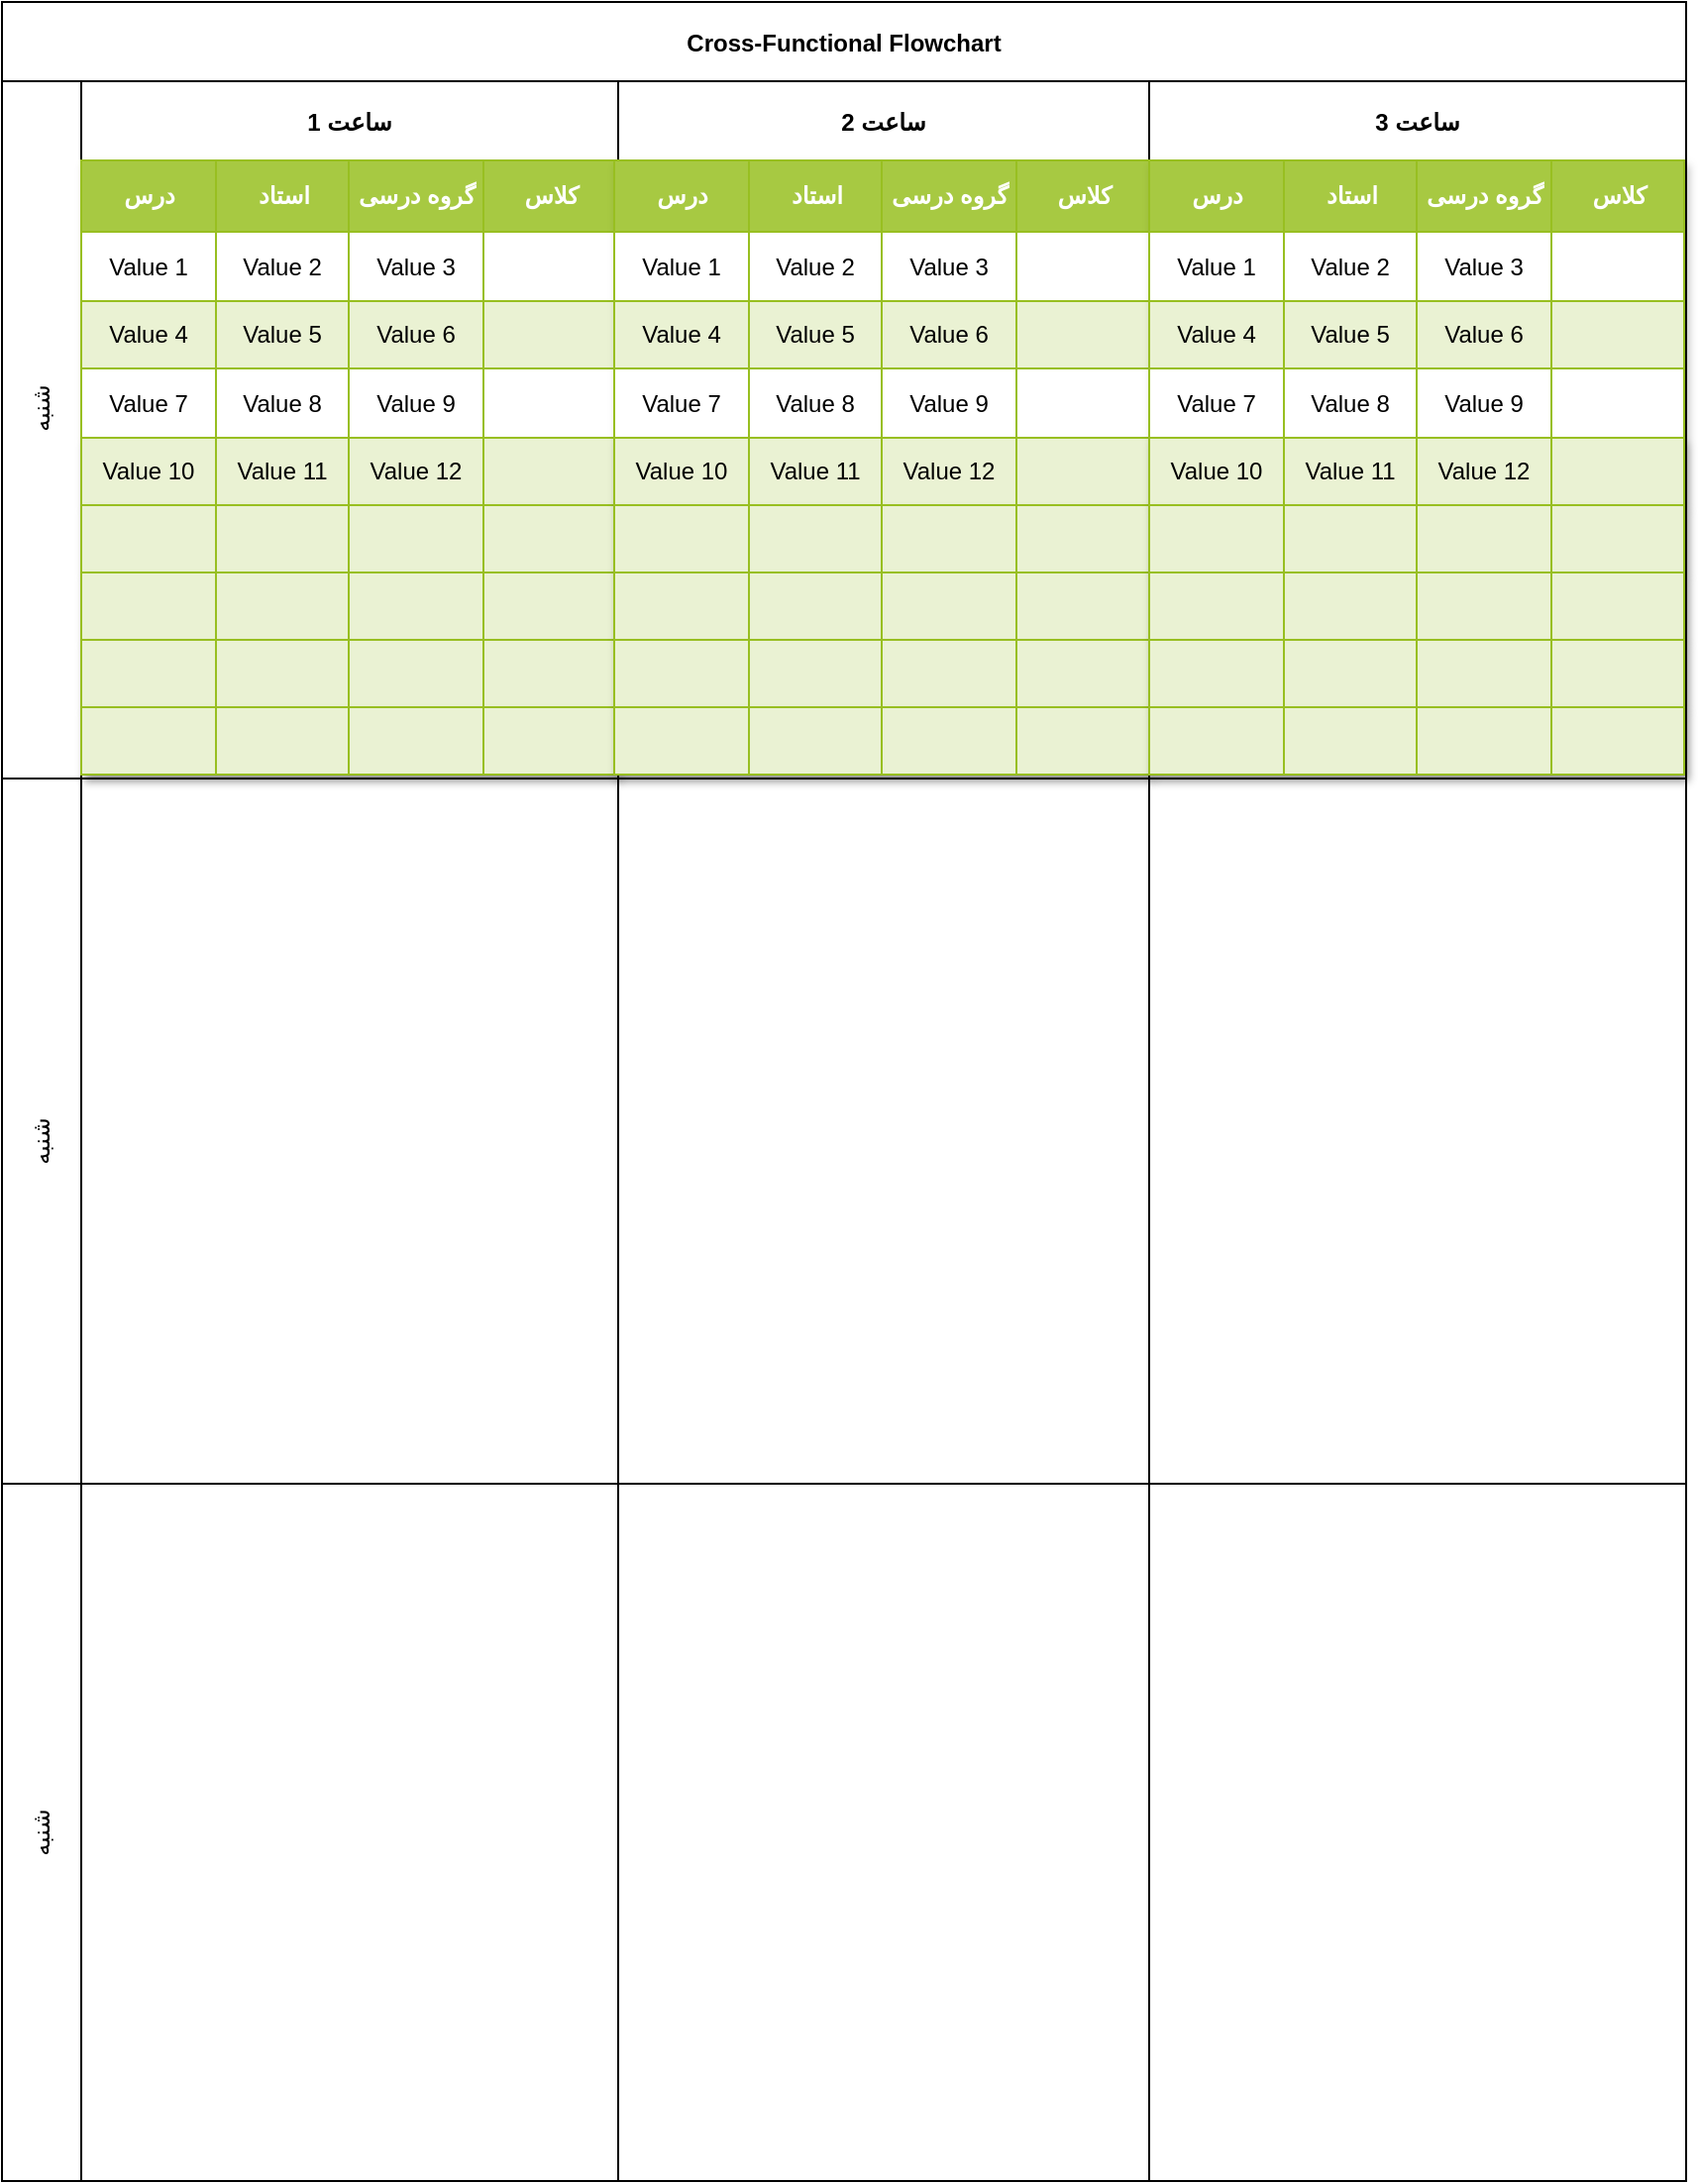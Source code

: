 <mxfile>
    <diagram id="IBqlmEI-JZGWlcK9lcBW" name="Page-1">
        <mxGraphModel dx="1289" dy="662" grid="1" gridSize="10" guides="1" tooltips="1" connect="1" arrows="1" fold="1" page="1" pageScale="1" pageWidth="850" pageHeight="1100" math="0" shadow="0">
            <root>
                <mxCell id="0"/>
                <mxCell id="1" parent="0"/>
                <mxCell id="15" value="Cross-Functional Flowchart" style="shape=table;childLayout=tableLayout;startSize=40;collapsible=0;recursiveResize=0;expand=0;fontStyle=1;" vertex="1" parent="1">
                    <mxGeometry width="850" height="1100" as="geometry"/>
                </mxCell>
                <mxCell id="16" value="" style="shape=tableRow;horizontal=0;startSize=40;swimlaneHead=0;swimlaneBody=0;top=0;left=0;bottom=0;right=0;dropTarget=0;fillColor=none;collapsible=0;recursiveResize=0;expand=0;fontStyle=1;" vertex="1" parent="15">
                    <mxGeometry y="40" width="850" height="352" as="geometry"/>
                </mxCell>
                <mxCell id="17" value="ساعت 1" style="swimlane;swimlaneHead=0;swimlaneBody=0;fontStyle=0;connectable=0;fillColor=none;startSize=40;collapsible=0;recursiveResize=0;expand=0;fontStyle=1;" vertex="1" parent="16">
                    <mxGeometry x="40" width="271" height="352" as="geometry">
                        <mxRectangle width="271" height="352" as="alternateBounds"/>
                    </mxGeometry>
                </mxCell>
                <mxCell id="163" value="Assets" style="childLayout=tableLayout;recursiveResize=0;strokeColor=#98bf21;fillColor=#A7C942;shadow=1;" vertex="1" parent="17">
                    <mxGeometry y="40" width="270" height="310" as="geometry"/>
                </mxCell>
                <mxCell id="164" style="shape=tableRow;horizontal=0;startSize=0;swimlaneHead=0;swimlaneBody=0;top=0;left=0;bottom=0;right=0;dropTarget=0;collapsible=0;recursiveResize=0;expand=0;fontStyle=0;strokeColor=inherit;fillColor=#ffffff;" vertex="1" parent="163">
                    <mxGeometry width="270" height="36" as="geometry"/>
                </mxCell>
                <mxCell id="165" value="درس" style="connectable=0;recursiveResize=0;strokeColor=inherit;fillColor=#A7C942;align=center;fontStyle=1;fontColor=#FFFFFF;html=1;" vertex="1" parent="164">
                    <mxGeometry width="68" height="36" as="geometry">
                        <mxRectangle width="68" height="36" as="alternateBounds"/>
                    </mxGeometry>
                </mxCell>
                <mxCell id="166" value="استاد" style="connectable=0;recursiveResize=0;strokeColor=inherit;fillColor=#A7C942;align=center;fontStyle=1;fontColor=#FFFFFF;html=1;" vertex="1" parent="164">
                    <mxGeometry x="68" width="67" height="36" as="geometry">
                        <mxRectangle width="67" height="36" as="alternateBounds"/>
                    </mxGeometry>
                </mxCell>
                <mxCell id="167" value="گروه درسی" style="connectable=0;recursiveResize=0;strokeColor=inherit;fillColor=#A7C942;align=center;fontStyle=1;fontColor=#FFFFFF;html=1;" vertex="1" parent="164">
                    <mxGeometry x="135" width="68" height="36" as="geometry">
                        <mxRectangle width="68" height="36" as="alternateBounds"/>
                    </mxGeometry>
                </mxCell>
                <mxCell id="250" value="کلاس" style="connectable=0;recursiveResize=0;strokeColor=inherit;fillColor=#A7C942;align=center;fontStyle=1;fontColor=#FFFFFF;html=1;" vertex="1" parent="164">
                    <mxGeometry x="203" width="67" height="36" as="geometry">
                        <mxRectangle width="67" height="36" as="alternateBounds"/>
                    </mxGeometry>
                </mxCell>
                <mxCell id="168" value="" style="shape=tableRow;horizontal=0;startSize=0;swimlaneHead=0;swimlaneBody=0;top=0;left=0;bottom=0;right=0;dropTarget=0;collapsible=0;recursiveResize=0;expand=0;fontStyle=0;strokeColor=inherit;fillColor=#ffffff;" vertex="1" parent="163">
                    <mxGeometry y="36" width="270" height="35" as="geometry"/>
                </mxCell>
                <mxCell id="169" value="Value 1" style="connectable=0;recursiveResize=0;strokeColor=inherit;fillColor=inherit;align=center;whiteSpace=wrap;html=1;" vertex="1" parent="168">
                    <mxGeometry width="68" height="35" as="geometry">
                        <mxRectangle width="68" height="35" as="alternateBounds"/>
                    </mxGeometry>
                </mxCell>
                <mxCell id="170" value="Value 2" style="connectable=0;recursiveResize=0;strokeColor=inherit;fillColor=inherit;align=center;whiteSpace=wrap;html=1;" vertex="1" parent="168">
                    <mxGeometry x="68" width="67" height="35" as="geometry">
                        <mxRectangle width="67" height="35" as="alternateBounds"/>
                    </mxGeometry>
                </mxCell>
                <mxCell id="171" value="Value 3" style="connectable=0;recursiveResize=0;strokeColor=inherit;fillColor=inherit;align=center;whiteSpace=wrap;html=1;" vertex="1" parent="168">
                    <mxGeometry x="135" width="68" height="35" as="geometry">
                        <mxRectangle width="68" height="35" as="alternateBounds"/>
                    </mxGeometry>
                </mxCell>
                <mxCell id="251" style="connectable=0;recursiveResize=0;strokeColor=inherit;fillColor=inherit;align=center;whiteSpace=wrap;html=1;" vertex="1" parent="168">
                    <mxGeometry x="203" width="67" height="35" as="geometry">
                        <mxRectangle width="67" height="35" as="alternateBounds"/>
                    </mxGeometry>
                </mxCell>
                <mxCell id="172" value="" style="shape=tableRow;horizontal=0;startSize=0;swimlaneHead=0;swimlaneBody=0;top=0;left=0;bottom=0;right=0;dropTarget=0;collapsible=0;recursiveResize=0;expand=0;fontStyle=1;strokeColor=inherit;fillColor=#EAF2D3;" vertex="1" parent="163">
                    <mxGeometry y="71" width="270" height="34" as="geometry"/>
                </mxCell>
                <mxCell id="173" value="Value 4" style="connectable=0;recursiveResize=0;strokeColor=inherit;fillColor=inherit;whiteSpace=wrap;html=1;" vertex="1" parent="172">
                    <mxGeometry width="68" height="34" as="geometry">
                        <mxRectangle width="68" height="34" as="alternateBounds"/>
                    </mxGeometry>
                </mxCell>
                <mxCell id="174" value="Value 5" style="connectable=0;recursiveResize=0;strokeColor=inherit;fillColor=inherit;whiteSpace=wrap;html=1;" vertex="1" parent="172">
                    <mxGeometry x="68" width="67" height="34" as="geometry">
                        <mxRectangle width="67" height="34" as="alternateBounds"/>
                    </mxGeometry>
                </mxCell>
                <mxCell id="175" value="Value 6" style="connectable=0;recursiveResize=0;strokeColor=inherit;fillColor=inherit;whiteSpace=wrap;html=1;" vertex="1" parent="172">
                    <mxGeometry x="135" width="68" height="34" as="geometry">
                        <mxRectangle width="68" height="34" as="alternateBounds"/>
                    </mxGeometry>
                </mxCell>
                <mxCell id="252" style="connectable=0;recursiveResize=0;strokeColor=inherit;fillColor=inherit;whiteSpace=wrap;html=1;" vertex="1" parent="172">
                    <mxGeometry x="203" width="67" height="34" as="geometry">
                        <mxRectangle width="67" height="34" as="alternateBounds"/>
                    </mxGeometry>
                </mxCell>
                <mxCell id="176" value="" style="shape=tableRow;horizontal=0;startSize=0;swimlaneHead=0;swimlaneBody=0;top=0;left=0;bottom=0;right=0;dropTarget=0;collapsible=0;recursiveResize=0;expand=0;fontStyle=0;strokeColor=inherit;fillColor=#ffffff;" vertex="1" parent="163">
                    <mxGeometry y="105" width="270" height="35" as="geometry"/>
                </mxCell>
                <mxCell id="177" value="Value 7" style="connectable=0;recursiveResize=0;strokeColor=inherit;fillColor=inherit;fontStyle=0;align=center;whiteSpace=wrap;html=1;" vertex="1" parent="176">
                    <mxGeometry width="68" height="35" as="geometry">
                        <mxRectangle width="68" height="35" as="alternateBounds"/>
                    </mxGeometry>
                </mxCell>
                <mxCell id="178" value="Value 8" style="connectable=0;recursiveResize=0;strokeColor=inherit;fillColor=inherit;fontStyle=0;align=center;whiteSpace=wrap;html=1;" vertex="1" parent="176">
                    <mxGeometry x="68" width="67" height="35" as="geometry">
                        <mxRectangle width="67" height="35" as="alternateBounds"/>
                    </mxGeometry>
                </mxCell>
                <mxCell id="179" value="Value 9" style="connectable=0;recursiveResize=0;strokeColor=inherit;fillColor=inherit;fontStyle=0;align=center;whiteSpace=wrap;html=1;" vertex="1" parent="176">
                    <mxGeometry x="135" width="68" height="35" as="geometry">
                        <mxRectangle width="68" height="35" as="alternateBounds"/>
                    </mxGeometry>
                </mxCell>
                <mxCell id="253" style="connectable=0;recursiveResize=0;strokeColor=inherit;fillColor=inherit;fontStyle=0;align=center;whiteSpace=wrap;html=1;" vertex="1" parent="176">
                    <mxGeometry x="203" width="67" height="35" as="geometry">
                        <mxRectangle width="67" height="35" as="alternateBounds"/>
                    </mxGeometry>
                </mxCell>
                <mxCell id="180" value="" style="shape=tableRow;horizontal=0;startSize=0;swimlaneHead=0;swimlaneBody=0;top=0;left=0;bottom=0;right=0;dropTarget=0;collapsible=0;recursiveResize=0;expand=0;fontStyle=1;strokeColor=inherit;fillColor=#EAF2D3;shadow=1;" vertex="1" parent="163">
                    <mxGeometry y="140" width="270" height="34" as="geometry"/>
                </mxCell>
                <mxCell id="181" value="Value 10" style="connectable=0;recursiveResize=0;strokeColor=inherit;fillColor=inherit;whiteSpace=wrap;html=1;" vertex="1" parent="180">
                    <mxGeometry width="68" height="34" as="geometry">
                        <mxRectangle width="68" height="34" as="alternateBounds"/>
                    </mxGeometry>
                </mxCell>
                <mxCell id="182" value="Value 11" style="connectable=0;recursiveResize=0;strokeColor=inherit;fillColor=inherit;whiteSpace=wrap;html=1;" vertex="1" parent="180">
                    <mxGeometry x="68" width="67" height="34" as="geometry">
                        <mxRectangle width="67" height="34" as="alternateBounds"/>
                    </mxGeometry>
                </mxCell>
                <mxCell id="183" value="Value 12" style="connectable=0;recursiveResize=0;strokeColor=inherit;fillColor=inherit;whiteSpace=wrap;html=1;" vertex="1" parent="180">
                    <mxGeometry x="135" width="68" height="34" as="geometry">
                        <mxRectangle width="68" height="34" as="alternateBounds"/>
                    </mxGeometry>
                </mxCell>
                <mxCell id="254" style="connectable=0;recursiveResize=0;strokeColor=inherit;fillColor=inherit;whiteSpace=wrap;html=1;" vertex="1" parent="180">
                    <mxGeometry x="203" width="67" height="34" as="geometry">
                        <mxRectangle width="67" height="34" as="alternateBounds"/>
                    </mxGeometry>
                </mxCell>
                <mxCell id="255" style="shape=tableRow;horizontal=0;startSize=0;swimlaneHead=0;swimlaneBody=0;top=0;left=0;bottom=0;right=0;dropTarget=0;collapsible=0;recursiveResize=0;expand=0;fontStyle=1;strokeColor=inherit;fillColor=#EAF2D3;shadow=1;" vertex="1" parent="163">
                    <mxGeometry y="174" width="270" height="34" as="geometry"/>
                </mxCell>
                <mxCell id="256" style="connectable=0;recursiveResize=0;strokeColor=inherit;fillColor=inherit;whiteSpace=wrap;html=1;" vertex="1" parent="255">
                    <mxGeometry width="68" height="34" as="geometry">
                        <mxRectangle width="68" height="34" as="alternateBounds"/>
                    </mxGeometry>
                </mxCell>
                <mxCell id="257" style="connectable=0;recursiveResize=0;strokeColor=inherit;fillColor=inherit;whiteSpace=wrap;html=1;" vertex="1" parent="255">
                    <mxGeometry x="68" width="67" height="34" as="geometry">
                        <mxRectangle width="67" height="34" as="alternateBounds"/>
                    </mxGeometry>
                </mxCell>
                <mxCell id="258" style="connectable=0;recursiveResize=0;strokeColor=inherit;fillColor=inherit;whiteSpace=wrap;html=1;" vertex="1" parent="255">
                    <mxGeometry x="135" width="68" height="34" as="geometry">
                        <mxRectangle width="68" height="34" as="alternateBounds"/>
                    </mxGeometry>
                </mxCell>
                <mxCell id="259" style="connectable=0;recursiveResize=0;strokeColor=inherit;fillColor=inherit;whiteSpace=wrap;html=1;" vertex="1" parent="255">
                    <mxGeometry x="203" width="67" height="34" as="geometry">
                        <mxRectangle width="67" height="34" as="alternateBounds"/>
                    </mxGeometry>
                </mxCell>
                <mxCell id="260" style="shape=tableRow;horizontal=0;startSize=0;swimlaneHead=0;swimlaneBody=0;top=0;left=0;bottom=0;right=0;dropTarget=0;collapsible=0;recursiveResize=0;expand=0;fontStyle=1;strokeColor=inherit;fillColor=#EAF2D3;shadow=1;" vertex="1" parent="163">
                    <mxGeometry y="208" width="270" height="34" as="geometry"/>
                </mxCell>
                <mxCell id="261" style="connectable=0;recursiveResize=0;strokeColor=inherit;fillColor=inherit;whiteSpace=wrap;html=1;" vertex="1" parent="260">
                    <mxGeometry width="68" height="34" as="geometry">
                        <mxRectangle width="68" height="34" as="alternateBounds"/>
                    </mxGeometry>
                </mxCell>
                <mxCell id="262" style="connectable=0;recursiveResize=0;strokeColor=inherit;fillColor=inherit;whiteSpace=wrap;html=1;" vertex="1" parent="260">
                    <mxGeometry x="68" width="67" height="34" as="geometry">
                        <mxRectangle width="67" height="34" as="alternateBounds"/>
                    </mxGeometry>
                </mxCell>
                <mxCell id="263" style="connectable=0;recursiveResize=0;strokeColor=inherit;fillColor=inherit;whiteSpace=wrap;html=1;" vertex="1" parent="260">
                    <mxGeometry x="135" width="68" height="34" as="geometry">
                        <mxRectangle width="68" height="34" as="alternateBounds"/>
                    </mxGeometry>
                </mxCell>
                <mxCell id="264" style="connectable=0;recursiveResize=0;strokeColor=inherit;fillColor=inherit;whiteSpace=wrap;html=1;" vertex="1" parent="260">
                    <mxGeometry x="203" width="67" height="34" as="geometry">
                        <mxRectangle width="67" height="34" as="alternateBounds"/>
                    </mxGeometry>
                </mxCell>
                <mxCell id="265" style="shape=tableRow;horizontal=0;startSize=0;swimlaneHead=0;swimlaneBody=0;top=0;left=0;bottom=0;right=0;dropTarget=0;collapsible=0;recursiveResize=0;expand=0;fontStyle=1;strokeColor=inherit;fillColor=#EAF2D3;shadow=1;" vertex="1" parent="163">
                    <mxGeometry y="242" width="270" height="34" as="geometry"/>
                </mxCell>
                <mxCell id="266" style="connectable=0;recursiveResize=0;strokeColor=inherit;fillColor=inherit;whiteSpace=wrap;html=1;" vertex="1" parent="265">
                    <mxGeometry width="68" height="34" as="geometry">
                        <mxRectangle width="68" height="34" as="alternateBounds"/>
                    </mxGeometry>
                </mxCell>
                <mxCell id="267" style="connectable=0;recursiveResize=0;strokeColor=inherit;fillColor=inherit;whiteSpace=wrap;html=1;" vertex="1" parent="265">
                    <mxGeometry x="68" width="67" height="34" as="geometry">
                        <mxRectangle width="67" height="34" as="alternateBounds"/>
                    </mxGeometry>
                </mxCell>
                <mxCell id="268" style="connectable=0;recursiveResize=0;strokeColor=inherit;fillColor=inherit;whiteSpace=wrap;html=1;" vertex="1" parent="265">
                    <mxGeometry x="135" width="68" height="34" as="geometry">
                        <mxRectangle width="68" height="34" as="alternateBounds"/>
                    </mxGeometry>
                </mxCell>
                <mxCell id="269" style="connectable=0;recursiveResize=0;strokeColor=inherit;fillColor=inherit;whiteSpace=wrap;html=1;" vertex="1" parent="265">
                    <mxGeometry x="203" width="67" height="34" as="geometry">
                        <mxRectangle width="67" height="34" as="alternateBounds"/>
                    </mxGeometry>
                </mxCell>
                <mxCell id="270" style="shape=tableRow;horizontal=0;startSize=0;swimlaneHead=0;swimlaneBody=0;top=0;left=0;bottom=0;right=0;dropTarget=0;collapsible=0;recursiveResize=0;expand=0;fontStyle=1;strokeColor=inherit;fillColor=#EAF2D3;shadow=1;" vertex="1" parent="163">
                    <mxGeometry y="276" width="270" height="34" as="geometry"/>
                </mxCell>
                <mxCell id="271" style="connectable=0;recursiveResize=0;strokeColor=inherit;fillColor=inherit;whiteSpace=wrap;html=1;" vertex="1" parent="270">
                    <mxGeometry width="68" height="34" as="geometry">
                        <mxRectangle width="68" height="34" as="alternateBounds"/>
                    </mxGeometry>
                </mxCell>
                <mxCell id="272" style="connectable=0;recursiveResize=0;strokeColor=inherit;fillColor=inherit;whiteSpace=wrap;html=1;" vertex="1" parent="270">
                    <mxGeometry x="68" width="67" height="34" as="geometry">
                        <mxRectangle width="67" height="34" as="alternateBounds"/>
                    </mxGeometry>
                </mxCell>
                <mxCell id="273" style="connectable=0;recursiveResize=0;strokeColor=inherit;fillColor=inherit;whiteSpace=wrap;html=1;" vertex="1" parent="270">
                    <mxGeometry x="135" width="68" height="34" as="geometry">
                        <mxRectangle width="68" height="34" as="alternateBounds"/>
                    </mxGeometry>
                </mxCell>
                <mxCell id="274" style="connectable=0;recursiveResize=0;strokeColor=inherit;fillColor=inherit;whiteSpace=wrap;html=1;" vertex="1" parent="270">
                    <mxGeometry x="203" width="67" height="34" as="geometry">
                        <mxRectangle width="67" height="34" as="alternateBounds"/>
                    </mxGeometry>
                </mxCell>
                <mxCell id="18" value="ساعت 2" style="swimlane;swimlaneHead=0;swimlaneBody=0;fontStyle=0;connectable=0;fillColor=none;startSize=40;collapsible=0;recursiveResize=0;expand=0;fontStyle=1;" vertex="1" parent="16">
                    <mxGeometry x="311" width="268" height="352" as="geometry">
                        <mxRectangle width="268" height="352" as="alternateBounds"/>
                    </mxGeometry>
                </mxCell>
                <mxCell id="275" value="Assets" style="childLayout=tableLayout;recursiveResize=0;strokeColor=#98bf21;fillColor=#A7C942;shadow=1;" vertex="1" parent="18">
                    <mxGeometry x="-2" y="40" width="270" height="310" as="geometry"/>
                </mxCell>
                <mxCell id="276" style="shape=tableRow;horizontal=0;startSize=0;swimlaneHead=0;swimlaneBody=0;top=0;left=0;bottom=0;right=0;dropTarget=0;collapsible=0;recursiveResize=0;expand=0;fontStyle=0;strokeColor=inherit;fillColor=#ffffff;" vertex="1" parent="275">
                    <mxGeometry width="270" height="36" as="geometry"/>
                </mxCell>
                <mxCell id="277" value="درس" style="connectable=0;recursiveResize=0;strokeColor=inherit;fillColor=#A7C942;align=center;fontStyle=1;fontColor=#FFFFFF;html=1;" vertex="1" parent="276">
                    <mxGeometry width="68" height="36" as="geometry">
                        <mxRectangle width="68" height="36" as="alternateBounds"/>
                    </mxGeometry>
                </mxCell>
                <mxCell id="278" value="استاد" style="connectable=0;recursiveResize=0;strokeColor=inherit;fillColor=#A7C942;align=center;fontStyle=1;fontColor=#FFFFFF;html=1;" vertex="1" parent="276">
                    <mxGeometry x="68" width="67" height="36" as="geometry">
                        <mxRectangle width="67" height="36" as="alternateBounds"/>
                    </mxGeometry>
                </mxCell>
                <mxCell id="279" value="گروه درسی" style="connectable=0;recursiveResize=0;strokeColor=inherit;fillColor=#A7C942;align=center;fontStyle=1;fontColor=#FFFFFF;html=1;" vertex="1" parent="276">
                    <mxGeometry x="135" width="68" height="36" as="geometry">
                        <mxRectangle width="68" height="36" as="alternateBounds"/>
                    </mxGeometry>
                </mxCell>
                <mxCell id="280" value="کلاس" style="connectable=0;recursiveResize=0;strokeColor=inherit;fillColor=#A7C942;align=center;fontStyle=1;fontColor=#FFFFFF;html=1;" vertex="1" parent="276">
                    <mxGeometry x="203" width="67" height="36" as="geometry">
                        <mxRectangle width="67" height="36" as="alternateBounds"/>
                    </mxGeometry>
                </mxCell>
                <mxCell id="281" value="" style="shape=tableRow;horizontal=0;startSize=0;swimlaneHead=0;swimlaneBody=0;top=0;left=0;bottom=0;right=0;dropTarget=0;collapsible=0;recursiveResize=0;expand=0;fontStyle=0;strokeColor=inherit;fillColor=#ffffff;" vertex="1" parent="275">
                    <mxGeometry y="36" width="270" height="35" as="geometry"/>
                </mxCell>
                <mxCell id="282" value="Value 1" style="connectable=0;recursiveResize=0;strokeColor=inherit;fillColor=inherit;align=center;whiteSpace=wrap;html=1;" vertex="1" parent="281">
                    <mxGeometry width="68" height="35" as="geometry">
                        <mxRectangle width="68" height="35" as="alternateBounds"/>
                    </mxGeometry>
                </mxCell>
                <mxCell id="283" value="Value 2" style="connectable=0;recursiveResize=0;strokeColor=inherit;fillColor=inherit;align=center;whiteSpace=wrap;html=1;" vertex="1" parent="281">
                    <mxGeometry x="68" width="67" height="35" as="geometry">
                        <mxRectangle width="67" height="35" as="alternateBounds"/>
                    </mxGeometry>
                </mxCell>
                <mxCell id="284" value="Value 3" style="connectable=0;recursiveResize=0;strokeColor=inherit;fillColor=inherit;align=center;whiteSpace=wrap;html=1;" vertex="1" parent="281">
                    <mxGeometry x="135" width="68" height="35" as="geometry">
                        <mxRectangle width="68" height="35" as="alternateBounds"/>
                    </mxGeometry>
                </mxCell>
                <mxCell id="285" style="connectable=0;recursiveResize=0;strokeColor=inherit;fillColor=inherit;align=center;whiteSpace=wrap;html=1;" vertex="1" parent="281">
                    <mxGeometry x="203" width="67" height="35" as="geometry">
                        <mxRectangle width="67" height="35" as="alternateBounds"/>
                    </mxGeometry>
                </mxCell>
                <mxCell id="286" value="" style="shape=tableRow;horizontal=0;startSize=0;swimlaneHead=0;swimlaneBody=0;top=0;left=0;bottom=0;right=0;dropTarget=0;collapsible=0;recursiveResize=0;expand=0;fontStyle=1;strokeColor=inherit;fillColor=#EAF2D3;" vertex="1" parent="275">
                    <mxGeometry y="71" width="270" height="34" as="geometry"/>
                </mxCell>
                <mxCell id="287" value="Value 4" style="connectable=0;recursiveResize=0;strokeColor=inherit;fillColor=inherit;whiteSpace=wrap;html=1;" vertex="1" parent="286">
                    <mxGeometry width="68" height="34" as="geometry">
                        <mxRectangle width="68" height="34" as="alternateBounds"/>
                    </mxGeometry>
                </mxCell>
                <mxCell id="288" value="Value 5" style="connectable=0;recursiveResize=0;strokeColor=inherit;fillColor=inherit;whiteSpace=wrap;html=1;" vertex="1" parent="286">
                    <mxGeometry x="68" width="67" height="34" as="geometry">
                        <mxRectangle width="67" height="34" as="alternateBounds"/>
                    </mxGeometry>
                </mxCell>
                <mxCell id="289" value="Value 6" style="connectable=0;recursiveResize=0;strokeColor=inherit;fillColor=inherit;whiteSpace=wrap;html=1;" vertex="1" parent="286">
                    <mxGeometry x="135" width="68" height="34" as="geometry">
                        <mxRectangle width="68" height="34" as="alternateBounds"/>
                    </mxGeometry>
                </mxCell>
                <mxCell id="290" style="connectable=0;recursiveResize=0;strokeColor=inherit;fillColor=inherit;whiteSpace=wrap;html=1;" vertex="1" parent="286">
                    <mxGeometry x="203" width="67" height="34" as="geometry">
                        <mxRectangle width="67" height="34" as="alternateBounds"/>
                    </mxGeometry>
                </mxCell>
                <mxCell id="291" value="" style="shape=tableRow;horizontal=0;startSize=0;swimlaneHead=0;swimlaneBody=0;top=0;left=0;bottom=0;right=0;dropTarget=0;collapsible=0;recursiveResize=0;expand=0;fontStyle=0;strokeColor=inherit;fillColor=#ffffff;" vertex="1" parent="275">
                    <mxGeometry y="105" width="270" height="35" as="geometry"/>
                </mxCell>
                <mxCell id="292" value="Value 7" style="connectable=0;recursiveResize=0;strokeColor=inherit;fillColor=inherit;fontStyle=0;align=center;whiteSpace=wrap;html=1;" vertex="1" parent="291">
                    <mxGeometry width="68" height="35" as="geometry">
                        <mxRectangle width="68" height="35" as="alternateBounds"/>
                    </mxGeometry>
                </mxCell>
                <mxCell id="293" value="Value 8" style="connectable=0;recursiveResize=0;strokeColor=inherit;fillColor=inherit;fontStyle=0;align=center;whiteSpace=wrap;html=1;" vertex="1" parent="291">
                    <mxGeometry x="68" width="67" height="35" as="geometry">
                        <mxRectangle width="67" height="35" as="alternateBounds"/>
                    </mxGeometry>
                </mxCell>
                <mxCell id="294" value="Value 9" style="connectable=0;recursiveResize=0;strokeColor=inherit;fillColor=inherit;fontStyle=0;align=center;whiteSpace=wrap;html=1;" vertex="1" parent="291">
                    <mxGeometry x="135" width="68" height="35" as="geometry">
                        <mxRectangle width="68" height="35" as="alternateBounds"/>
                    </mxGeometry>
                </mxCell>
                <mxCell id="295" style="connectable=0;recursiveResize=0;strokeColor=inherit;fillColor=inherit;fontStyle=0;align=center;whiteSpace=wrap;html=1;" vertex="1" parent="291">
                    <mxGeometry x="203" width="67" height="35" as="geometry">
                        <mxRectangle width="67" height="35" as="alternateBounds"/>
                    </mxGeometry>
                </mxCell>
                <mxCell id="296" value="" style="shape=tableRow;horizontal=0;startSize=0;swimlaneHead=0;swimlaneBody=0;top=0;left=0;bottom=0;right=0;dropTarget=0;collapsible=0;recursiveResize=0;expand=0;fontStyle=1;strokeColor=inherit;fillColor=#EAF2D3;shadow=1;" vertex="1" parent="275">
                    <mxGeometry y="140" width="270" height="34" as="geometry"/>
                </mxCell>
                <mxCell id="297" value="Value 10" style="connectable=0;recursiveResize=0;strokeColor=inherit;fillColor=inherit;whiteSpace=wrap;html=1;" vertex="1" parent="296">
                    <mxGeometry width="68" height="34" as="geometry">
                        <mxRectangle width="68" height="34" as="alternateBounds"/>
                    </mxGeometry>
                </mxCell>
                <mxCell id="298" value="Value 11" style="connectable=0;recursiveResize=0;strokeColor=inherit;fillColor=inherit;whiteSpace=wrap;html=1;" vertex="1" parent="296">
                    <mxGeometry x="68" width="67" height="34" as="geometry">
                        <mxRectangle width="67" height="34" as="alternateBounds"/>
                    </mxGeometry>
                </mxCell>
                <mxCell id="299" value="Value 12" style="connectable=0;recursiveResize=0;strokeColor=inherit;fillColor=inherit;whiteSpace=wrap;html=1;" vertex="1" parent="296">
                    <mxGeometry x="135" width="68" height="34" as="geometry">
                        <mxRectangle width="68" height="34" as="alternateBounds"/>
                    </mxGeometry>
                </mxCell>
                <mxCell id="300" style="connectable=0;recursiveResize=0;strokeColor=inherit;fillColor=inherit;whiteSpace=wrap;html=1;" vertex="1" parent="296">
                    <mxGeometry x="203" width="67" height="34" as="geometry">
                        <mxRectangle width="67" height="34" as="alternateBounds"/>
                    </mxGeometry>
                </mxCell>
                <mxCell id="301" style="shape=tableRow;horizontal=0;startSize=0;swimlaneHead=0;swimlaneBody=0;top=0;left=0;bottom=0;right=0;dropTarget=0;collapsible=0;recursiveResize=0;expand=0;fontStyle=1;strokeColor=inherit;fillColor=#EAF2D3;shadow=1;" vertex="1" parent="275">
                    <mxGeometry y="174" width="270" height="34" as="geometry"/>
                </mxCell>
                <mxCell id="302" style="connectable=0;recursiveResize=0;strokeColor=inherit;fillColor=inherit;whiteSpace=wrap;html=1;" vertex="1" parent="301">
                    <mxGeometry width="68" height="34" as="geometry">
                        <mxRectangle width="68" height="34" as="alternateBounds"/>
                    </mxGeometry>
                </mxCell>
                <mxCell id="303" style="connectable=0;recursiveResize=0;strokeColor=inherit;fillColor=inherit;whiteSpace=wrap;html=1;" vertex="1" parent="301">
                    <mxGeometry x="68" width="67" height="34" as="geometry">
                        <mxRectangle width="67" height="34" as="alternateBounds"/>
                    </mxGeometry>
                </mxCell>
                <mxCell id="304" style="connectable=0;recursiveResize=0;strokeColor=inherit;fillColor=inherit;whiteSpace=wrap;html=1;" vertex="1" parent="301">
                    <mxGeometry x="135" width="68" height="34" as="geometry">
                        <mxRectangle width="68" height="34" as="alternateBounds"/>
                    </mxGeometry>
                </mxCell>
                <mxCell id="305" style="connectable=0;recursiveResize=0;strokeColor=inherit;fillColor=inherit;whiteSpace=wrap;html=1;" vertex="1" parent="301">
                    <mxGeometry x="203" width="67" height="34" as="geometry">
                        <mxRectangle width="67" height="34" as="alternateBounds"/>
                    </mxGeometry>
                </mxCell>
                <mxCell id="306" style="shape=tableRow;horizontal=0;startSize=0;swimlaneHead=0;swimlaneBody=0;top=0;left=0;bottom=0;right=0;dropTarget=0;collapsible=0;recursiveResize=0;expand=0;fontStyle=1;strokeColor=inherit;fillColor=#EAF2D3;shadow=1;" vertex="1" parent="275">
                    <mxGeometry y="208" width="270" height="34" as="geometry"/>
                </mxCell>
                <mxCell id="307" style="connectable=0;recursiveResize=0;strokeColor=inherit;fillColor=inherit;whiteSpace=wrap;html=1;" vertex="1" parent="306">
                    <mxGeometry width="68" height="34" as="geometry">
                        <mxRectangle width="68" height="34" as="alternateBounds"/>
                    </mxGeometry>
                </mxCell>
                <mxCell id="308" style="connectable=0;recursiveResize=0;strokeColor=inherit;fillColor=inherit;whiteSpace=wrap;html=1;" vertex="1" parent="306">
                    <mxGeometry x="68" width="67" height="34" as="geometry">
                        <mxRectangle width="67" height="34" as="alternateBounds"/>
                    </mxGeometry>
                </mxCell>
                <mxCell id="309" style="connectable=0;recursiveResize=0;strokeColor=inherit;fillColor=inherit;whiteSpace=wrap;html=1;" vertex="1" parent="306">
                    <mxGeometry x="135" width="68" height="34" as="geometry">
                        <mxRectangle width="68" height="34" as="alternateBounds"/>
                    </mxGeometry>
                </mxCell>
                <mxCell id="310" style="connectable=0;recursiveResize=0;strokeColor=inherit;fillColor=inherit;whiteSpace=wrap;html=1;" vertex="1" parent="306">
                    <mxGeometry x="203" width="67" height="34" as="geometry">
                        <mxRectangle width="67" height="34" as="alternateBounds"/>
                    </mxGeometry>
                </mxCell>
                <mxCell id="311" style="shape=tableRow;horizontal=0;startSize=0;swimlaneHead=0;swimlaneBody=0;top=0;left=0;bottom=0;right=0;dropTarget=0;collapsible=0;recursiveResize=0;expand=0;fontStyle=1;strokeColor=inherit;fillColor=#EAF2D3;shadow=1;" vertex="1" parent="275">
                    <mxGeometry y="242" width="270" height="34" as="geometry"/>
                </mxCell>
                <mxCell id="312" style="connectable=0;recursiveResize=0;strokeColor=inherit;fillColor=inherit;whiteSpace=wrap;html=1;" vertex="1" parent="311">
                    <mxGeometry width="68" height="34" as="geometry">
                        <mxRectangle width="68" height="34" as="alternateBounds"/>
                    </mxGeometry>
                </mxCell>
                <mxCell id="313" style="connectable=0;recursiveResize=0;strokeColor=inherit;fillColor=inherit;whiteSpace=wrap;html=1;" vertex="1" parent="311">
                    <mxGeometry x="68" width="67" height="34" as="geometry">
                        <mxRectangle width="67" height="34" as="alternateBounds"/>
                    </mxGeometry>
                </mxCell>
                <mxCell id="314" style="connectable=0;recursiveResize=0;strokeColor=inherit;fillColor=inherit;whiteSpace=wrap;html=1;" vertex="1" parent="311">
                    <mxGeometry x="135" width="68" height="34" as="geometry">
                        <mxRectangle width="68" height="34" as="alternateBounds"/>
                    </mxGeometry>
                </mxCell>
                <mxCell id="315" style="connectable=0;recursiveResize=0;strokeColor=inherit;fillColor=inherit;whiteSpace=wrap;html=1;" vertex="1" parent="311">
                    <mxGeometry x="203" width="67" height="34" as="geometry">
                        <mxRectangle width="67" height="34" as="alternateBounds"/>
                    </mxGeometry>
                </mxCell>
                <mxCell id="316" style="shape=tableRow;horizontal=0;startSize=0;swimlaneHead=0;swimlaneBody=0;top=0;left=0;bottom=0;right=0;dropTarget=0;collapsible=0;recursiveResize=0;expand=0;fontStyle=1;strokeColor=inherit;fillColor=#EAF2D3;shadow=1;" vertex="1" parent="275">
                    <mxGeometry y="276" width="270" height="34" as="geometry"/>
                </mxCell>
                <mxCell id="317" style="connectable=0;recursiveResize=0;strokeColor=inherit;fillColor=inherit;whiteSpace=wrap;html=1;" vertex="1" parent="316">
                    <mxGeometry width="68" height="34" as="geometry">
                        <mxRectangle width="68" height="34" as="alternateBounds"/>
                    </mxGeometry>
                </mxCell>
                <mxCell id="318" style="connectable=0;recursiveResize=0;strokeColor=inherit;fillColor=inherit;whiteSpace=wrap;html=1;" vertex="1" parent="316">
                    <mxGeometry x="68" width="67" height="34" as="geometry">
                        <mxRectangle width="67" height="34" as="alternateBounds"/>
                    </mxGeometry>
                </mxCell>
                <mxCell id="319" style="connectable=0;recursiveResize=0;strokeColor=inherit;fillColor=inherit;whiteSpace=wrap;html=1;" vertex="1" parent="316">
                    <mxGeometry x="135" width="68" height="34" as="geometry">
                        <mxRectangle width="68" height="34" as="alternateBounds"/>
                    </mxGeometry>
                </mxCell>
                <mxCell id="320" style="connectable=0;recursiveResize=0;strokeColor=inherit;fillColor=inherit;whiteSpace=wrap;html=1;" vertex="1" parent="316">
                    <mxGeometry x="203" width="67" height="34" as="geometry">
                        <mxRectangle width="67" height="34" as="alternateBounds"/>
                    </mxGeometry>
                </mxCell>
                <mxCell id="19" value="ساعت 3" style="swimlane;swimlaneHead=0;swimlaneBody=0;fontStyle=0;connectable=0;fillColor=none;startSize=40;collapsible=0;recursiveResize=0;expand=0;fontStyle=1;" vertex="1" parent="16">
                    <mxGeometry x="579" width="271" height="352" as="geometry">
                        <mxRectangle width="271" height="352" as="alternateBounds"/>
                    </mxGeometry>
                </mxCell>
                <mxCell id="322" value="Assets" style="childLayout=tableLayout;recursiveResize=0;strokeColor=#98bf21;fillColor=#A7C942;shadow=1;" vertex="1" parent="19">
                    <mxGeometry y="40" width="270" height="310" as="geometry"/>
                </mxCell>
                <mxCell id="323" style="shape=tableRow;horizontal=0;startSize=0;swimlaneHead=0;swimlaneBody=0;top=0;left=0;bottom=0;right=0;dropTarget=0;collapsible=0;recursiveResize=0;expand=0;fontStyle=0;strokeColor=inherit;fillColor=#ffffff;" vertex="1" parent="322">
                    <mxGeometry width="270" height="36" as="geometry"/>
                </mxCell>
                <mxCell id="324" value="درس" style="connectable=0;recursiveResize=0;strokeColor=inherit;fillColor=#A7C942;align=center;fontStyle=1;fontColor=#FFFFFF;html=1;" vertex="1" parent="323">
                    <mxGeometry width="68" height="36" as="geometry">
                        <mxRectangle width="68" height="36" as="alternateBounds"/>
                    </mxGeometry>
                </mxCell>
                <mxCell id="325" value="استاد" style="connectable=0;recursiveResize=0;strokeColor=inherit;fillColor=#A7C942;align=center;fontStyle=1;fontColor=#FFFFFF;html=1;" vertex="1" parent="323">
                    <mxGeometry x="68" width="67" height="36" as="geometry">
                        <mxRectangle width="67" height="36" as="alternateBounds"/>
                    </mxGeometry>
                </mxCell>
                <mxCell id="326" value="گروه درسی" style="connectable=0;recursiveResize=0;strokeColor=inherit;fillColor=#A7C942;align=center;fontStyle=1;fontColor=#FFFFFF;html=1;" vertex="1" parent="323">
                    <mxGeometry x="135" width="68" height="36" as="geometry">
                        <mxRectangle width="68" height="36" as="alternateBounds"/>
                    </mxGeometry>
                </mxCell>
                <mxCell id="327" value="کلاس" style="connectable=0;recursiveResize=0;strokeColor=inherit;fillColor=#A7C942;align=center;fontStyle=1;fontColor=#FFFFFF;html=1;" vertex="1" parent="323">
                    <mxGeometry x="203" width="67" height="36" as="geometry">
                        <mxRectangle width="67" height="36" as="alternateBounds"/>
                    </mxGeometry>
                </mxCell>
                <mxCell id="328" value="" style="shape=tableRow;horizontal=0;startSize=0;swimlaneHead=0;swimlaneBody=0;top=0;left=0;bottom=0;right=0;dropTarget=0;collapsible=0;recursiveResize=0;expand=0;fontStyle=0;strokeColor=inherit;fillColor=#ffffff;" vertex="1" parent="322">
                    <mxGeometry y="36" width="270" height="35" as="geometry"/>
                </mxCell>
                <mxCell id="329" value="Value 1" style="connectable=0;recursiveResize=0;strokeColor=inherit;fillColor=inherit;align=center;whiteSpace=wrap;html=1;" vertex="1" parent="328">
                    <mxGeometry width="68" height="35" as="geometry">
                        <mxRectangle width="68" height="35" as="alternateBounds"/>
                    </mxGeometry>
                </mxCell>
                <mxCell id="330" value="Value 2" style="connectable=0;recursiveResize=0;strokeColor=inherit;fillColor=inherit;align=center;whiteSpace=wrap;html=1;" vertex="1" parent="328">
                    <mxGeometry x="68" width="67" height="35" as="geometry">
                        <mxRectangle width="67" height="35" as="alternateBounds"/>
                    </mxGeometry>
                </mxCell>
                <mxCell id="331" value="Value 3" style="connectable=0;recursiveResize=0;strokeColor=inherit;fillColor=inherit;align=center;whiteSpace=wrap;html=1;" vertex="1" parent="328">
                    <mxGeometry x="135" width="68" height="35" as="geometry">
                        <mxRectangle width="68" height="35" as="alternateBounds"/>
                    </mxGeometry>
                </mxCell>
                <mxCell id="332" style="connectable=0;recursiveResize=0;strokeColor=inherit;fillColor=inherit;align=center;whiteSpace=wrap;html=1;" vertex="1" parent="328">
                    <mxGeometry x="203" width="67" height="35" as="geometry">
                        <mxRectangle width="67" height="35" as="alternateBounds"/>
                    </mxGeometry>
                </mxCell>
                <mxCell id="333" value="" style="shape=tableRow;horizontal=0;startSize=0;swimlaneHead=0;swimlaneBody=0;top=0;left=0;bottom=0;right=0;dropTarget=0;collapsible=0;recursiveResize=0;expand=0;fontStyle=1;strokeColor=inherit;fillColor=#EAF2D3;" vertex="1" parent="322">
                    <mxGeometry y="71" width="270" height="34" as="geometry"/>
                </mxCell>
                <mxCell id="334" value="Value 4" style="connectable=0;recursiveResize=0;strokeColor=inherit;fillColor=inherit;whiteSpace=wrap;html=1;" vertex="1" parent="333">
                    <mxGeometry width="68" height="34" as="geometry">
                        <mxRectangle width="68" height="34" as="alternateBounds"/>
                    </mxGeometry>
                </mxCell>
                <mxCell id="335" value="Value 5" style="connectable=0;recursiveResize=0;strokeColor=inherit;fillColor=inherit;whiteSpace=wrap;html=1;" vertex="1" parent="333">
                    <mxGeometry x="68" width="67" height="34" as="geometry">
                        <mxRectangle width="67" height="34" as="alternateBounds"/>
                    </mxGeometry>
                </mxCell>
                <mxCell id="336" value="Value 6" style="connectable=0;recursiveResize=0;strokeColor=inherit;fillColor=inherit;whiteSpace=wrap;html=1;" vertex="1" parent="333">
                    <mxGeometry x="135" width="68" height="34" as="geometry">
                        <mxRectangle width="68" height="34" as="alternateBounds"/>
                    </mxGeometry>
                </mxCell>
                <mxCell id="337" style="connectable=0;recursiveResize=0;strokeColor=inherit;fillColor=inherit;whiteSpace=wrap;html=1;" vertex="1" parent="333">
                    <mxGeometry x="203" width="67" height="34" as="geometry">
                        <mxRectangle width="67" height="34" as="alternateBounds"/>
                    </mxGeometry>
                </mxCell>
                <mxCell id="338" value="" style="shape=tableRow;horizontal=0;startSize=0;swimlaneHead=0;swimlaneBody=0;top=0;left=0;bottom=0;right=0;dropTarget=0;collapsible=0;recursiveResize=0;expand=0;fontStyle=0;strokeColor=inherit;fillColor=#ffffff;" vertex="1" parent="322">
                    <mxGeometry y="105" width="270" height="35" as="geometry"/>
                </mxCell>
                <mxCell id="339" value="Value 7" style="connectable=0;recursiveResize=0;strokeColor=inherit;fillColor=inherit;fontStyle=0;align=center;whiteSpace=wrap;html=1;" vertex="1" parent="338">
                    <mxGeometry width="68" height="35" as="geometry">
                        <mxRectangle width="68" height="35" as="alternateBounds"/>
                    </mxGeometry>
                </mxCell>
                <mxCell id="340" value="Value 8" style="connectable=0;recursiveResize=0;strokeColor=inherit;fillColor=inherit;fontStyle=0;align=center;whiteSpace=wrap;html=1;" vertex="1" parent="338">
                    <mxGeometry x="68" width="67" height="35" as="geometry">
                        <mxRectangle width="67" height="35" as="alternateBounds"/>
                    </mxGeometry>
                </mxCell>
                <mxCell id="341" value="Value 9" style="connectable=0;recursiveResize=0;strokeColor=inherit;fillColor=inherit;fontStyle=0;align=center;whiteSpace=wrap;html=1;" vertex="1" parent="338">
                    <mxGeometry x="135" width="68" height="35" as="geometry">
                        <mxRectangle width="68" height="35" as="alternateBounds"/>
                    </mxGeometry>
                </mxCell>
                <mxCell id="342" style="connectable=0;recursiveResize=0;strokeColor=inherit;fillColor=inherit;fontStyle=0;align=center;whiteSpace=wrap;html=1;" vertex="1" parent="338">
                    <mxGeometry x="203" width="67" height="35" as="geometry">
                        <mxRectangle width="67" height="35" as="alternateBounds"/>
                    </mxGeometry>
                </mxCell>
                <mxCell id="343" value="" style="shape=tableRow;horizontal=0;startSize=0;swimlaneHead=0;swimlaneBody=0;top=0;left=0;bottom=0;right=0;dropTarget=0;collapsible=0;recursiveResize=0;expand=0;fontStyle=1;strokeColor=inherit;fillColor=#EAF2D3;shadow=1;" vertex="1" parent="322">
                    <mxGeometry y="140" width="270" height="34" as="geometry"/>
                </mxCell>
                <mxCell id="344" value="Value 10" style="connectable=0;recursiveResize=0;strokeColor=inherit;fillColor=inherit;whiteSpace=wrap;html=1;" vertex="1" parent="343">
                    <mxGeometry width="68" height="34" as="geometry">
                        <mxRectangle width="68" height="34" as="alternateBounds"/>
                    </mxGeometry>
                </mxCell>
                <mxCell id="345" value="Value 11" style="connectable=0;recursiveResize=0;strokeColor=inherit;fillColor=inherit;whiteSpace=wrap;html=1;" vertex="1" parent="343">
                    <mxGeometry x="68" width="67" height="34" as="geometry">
                        <mxRectangle width="67" height="34" as="alternateBounds"/>
                    </mxGeometry>
                </mxCell>
                <mxCell id="346" value="Value 12" style="connectable=0;recursiveResize=0;strokeColor=inherit;fillColor=inherit;whiteSpace=wrap;html=1;" vertex="1" parent="343">
                    <mxGeometry x="135" width="68" height="34" as="geometry">
                        <mxRectangle width="68" height="34" as="alternateBounds"/>
                    </mxGeometry>
                </mxCell>
                <mxCell id="347" style="connectable=0;recursiveResize=0;strokeColor=inherit;fillColor=inherit;whiteSpace=wrap;html=1;" vertex="1" parent="343">
                    <mxGeometry x="203" width="67" height="34" as="geometry">
                        <mxRectangle width="67" height="34" as="alternateBounds"/>
                    </mxGeometry>
                </mxCell>
                <mxCell id="348" style="shape=tableRow;horizontal=0;startSize=0;swimlaneHead=0;swimlaneBody=0;top=0;left=0;bottom=0;right=0;dropTarget=0;collapsible=0;recursiveResize=0;expand=0;fontStyle=1;strokeColor=inherit;fillColor=#EAF2D3;shadow=1;" vertex="1" parent="322">
                    <mxGeometry y="174" width="270" height="34" as="geometry"/>
                </mxCell>
                <mxCell id="349" style="connectable=0;recursiveResize=0;strokeColor=inherit;fillColor=inherit;whiteSpace=wrap;html=1;" vertex="1" parent="348">
                    <mxGeometry width="68" height="34" as="geometry">
                        <mxRectangle width="68" height="34" as="alternateBounds"/>
                    </mxGeometry>
                </mxCell>
                <mxCell id="350" style="connectable=0;recursiveResize=0;strokeColor=inherit;fillColor=inherit;whiteSpace=wrap;html=1;" vertex="1" parent="348">
                    <mxGeometry x="68" width="67" height="34" as="geometry">
                        <mxRectangle width="67" height="34" as="alternateBounds"/>
                    </mxGeometry>
                </mxCell>
                <mxCell id="351" style="connectable=0;recursiveResize=0;strokeColor=inherit;fillColor=inherit;whiteSpace=wrap;html=1;" vertex="1" parent="348">
                    <mxGeometry x="135" width="68" height="34" as="geometry">
                        <mxRectangle width="68" height="34" as="alternateBounds"/>
                    </mxGeometry>
                </mxCell>
                <mxCell id="352" style="connectable=0;recursiveResize=0;strokeColor=inherit;fillColor=inherit;whiteSpace=wrap;html=1;" vertex="1" parent="348">
                    <mxGeometry x="203" width="67" height="34" as="geometry">
                        <mxRectangle width="67" height="34" as="alternateBounds"/>
                    </mxGeometry>
                </mxCell>
                <mxCell id="353" style="shape=tableRow;horizontal=0;startSize=0;swimlaneHead=0;swimlaneBody=0;top=0;left=0;bottom=0;right=0;dropTarget=0;collapsible=0;recursiveResize=0;expand=0;fontStyle=1;strokeColor=inherit;fillColor=#EAF2D3;shadow=1;" vertex="1" parent="322">
                    <mxGeometry y="208" width="270" height="34" as="geometry"/>
                </mxCell>
                <mxCell id="354" style="connectable=0;recursiveResize=0;strokeColor=inherit;fillColor=inherit;whiteSpace=wrap;html=1;" vertex="1" parent="353">
                    <mxGeometry width="68" height="34" as="geometry">
                        <mxRectangle width="68" height="34" as="alternateBounds"/>
                    </mxGeometry>
                </mxCell>
                <mxCell id="355" style="connectable=0;recursiveResize=0;strokeColor=inherit;fillColor=inherit;whiteSpace=wrap;html=1;" vertex="1" parent="353">
                    <mxGeometry x="68" width="67" height="34" as="geometry">
                        <mxRectangle width="67" height="34" as="alternateBounds"/>
                    </mxGeometry>
                </mxCell>
                <mxCell id="356" style="connectable=0;recursiveResize=0;strokeColor=inherit;fillColor=inherit;whiteSpace=wrap;html=1;" vertex="1" parent="353">
                    <mxGeometry x="135" width="68" height="34" as="geometry">
                        <mxRectangle width="68" height="34" as="alternateBounds"/>
                    </mxGeometry>
                </mxCell>
                <mxCell id="357" style="connectable=0;recursiveResize=0;strokeColor=inherit;fillColor=inherit;whiteSpace=wrap;html=1;" vertex="1" parent="353">
                    <mxGeometry x="203" width="67" height="34" as="geometry">
                        <mxRectangle width="67" height="34" as="alternateBounds"/>
                    </mxGeometry>
                </mxCell>
                <mxCell id="358" style="shape=tableRow;horizontal=0;startSize=0;swimlaneHead=0;swimlaneBody=0;top=0;left=0;bottom=0;right=0;dropTarget=0;collapsible=0;recursiveResize=0;expand=0;fontStyle=1;strokeColor=inherit;fillColor=#EAF2D3;shadow=1;" vertex="1" parent="322">
                    <mxGeometry y="242" width="270" height="34" as="geometry"/>
                </mxCell>
                <mxCell id="359" style="connectable=0;recursiveResize=0;strokeColor=inherit;fillColor=inherit;whiteSpace=wrap;html=1;" vertex="1" parent="358">
                    <mxGeometry width="68" height="34" as="geometry">
                        <mxRectangle width="68" height="34" as="alternateBounds"/>
                    </mxGeometry>
                </mxCell>
                <mxCell id="360" style="connectable=0;recursiveResize=0;strokeColor=inherit;fillColor=inherit;whiteSpace=wrap;html=1;" vertex="1" parent="358">
                    <mxGeometry x="68" width="67" height="34" as="geometry">
                        <mxRectangle width="67" height="34" as="alternateBounds"/>
                    </mxGeometry>
                </mxCell>
                <mxCell id="361" style="connectable=0;recursiveResize=0;strokeColor=inherit;fillColor=inherit;whiteSpace=wrap;html=1;" vertex="1" parent="358">
                    <mxGeometry x="135" width="68" height="34" as="geometry">
                        <mxRectangle width="68" height="34" as="alternateBounds"/>
                    </mxGeometry>
                </mxCell>
                <mxCell id="362" style="connectable=0;recursiveResize=0;strokeColor=inherit;fillColor=inherit;whiteSpace=wrap;html=1;" vertex="1" parent="358">
                    <mxGeometry x="203" width="67" height="34" as="geometry">
                        <mxRectangle width="67" height="34" as="alternateBounds"/>
                    </mxGeometry>
                </mxCell>
                <mxCell id="363" style="shape=tableRow;horizontal=0;startSize=0;swimlaneHead=0;swimlaneBody=0;top=0;left=0;bottom=0;right=0;dropTarget=0;collapsible=0;recursiveResize=0;expand=0;fontStyle=1;strokeColor=inherit;fillColor=#EAF2D3;shadow=1;" vertex="1" parent="322">
                    <mxGeometry y="276" width="270" height="34" as="geometry"/>
                </mxCell>
                <mxCell id="364" style="connectable=0;recursiveResize=0;strokeColor=inherit;fillColor=inherit;whiteSpace=wrap;html=1;" vertex="1" parent="363">
                    <mxGeometry width="68" height="34" as="geometry">
                        <mxRectangle width="68" height="34" as="alternateBounds"/>
                    </mxGeometry>
                </mxCell>
                <mxCell id="365" style="connectable=0;recursiveResize=0;strokeColor=inherit;fillColor=inherit;whiteSpace=wrap;html=1;" vertex="1" parent="363">
                    <mxGeometry x="68" width="67" height="34" as="geometry">
                        <mxRectangle width="67" height="34" as="alternateBounds"/>
                    </mxGeometry>
                </mxCell>
                <mxCell id="366" style="connectable=0;recursiveResize=0;strokeColor=inherit;fillColor=inherit;whiteSpace=wrap;html=1;" vertex="1" parent="363">
                    <mxGeometry x="135" width="68" height="34" as="geometry">
                        <mxRectangle width="68" height="34" as="alternateBounds"/>
                    </mxGeometry>
                </mxCell>
                <mxCell id="367" style="connectable=0;recursiveResize=0;strokeColor=inherit;fillColor=inherit;whiteSpace=wrap;html=1;" vertex="1" parent="363">
                    <mxGeometry x="203" width="67" height="34" as="geometry">
                        <mxRectangle width="67" height="34" as="alternateBounds"/>
                    </mxGeometry>
                </mxCell>
                <mxCell id="20" value="" style="shape=tableRow;horizontal=0;startSize=40;swimlaneHead=0;swimlaneBody=0;top=0;left=0;bottom=0;right=0;dropTarget=0;fillColor=none;collapsible=0;recursiveResize=0;expand=0;fontStyle=1;" vertex="1" parent="15">
                    <mxGeometry y="392" width="850" height="356" as="geometry"/>
                </mxCell>
                <mxCell id="21" value="" style="swimlane;swimlaneHead=0;swimlaneBody=0;fontStyle=0;connectable=0;fillColor=none;startSize=0;collapsible=0;recursiveResize=0;expand=0;fontStyle=1;" vertex="1" parent="20">
                    <mxGeometry x="40" width="271" height="356" as="geometry">
                        <mxRectangle width="271" height="356" as="alternateBounds"/>
                    </mxGeometry>
                </mxCell>
                <mxCell id="22" value="" style="swimlane;swimlaneHead=0;swimlaneBody=0;fontStyle=0;connectable=0;fillColor=none;startSize=0;collapsible=0;recursiveResize=0;expand=0;fontStyle=1;" vertex="1" parent="20">
                    <mxGeometry x="311" width="268" height="356" as="geometry">
                        <mxRectangle width="268" height="356" as="alternateBounds"/>
                    </mxGeometry>
                </mxCell>
                <mxCell id="23" value="" style="swimlane;swimlaneHead=0;swimlaneBody=0;fontStyle=0;connectable=0;fillColor=none;startSize=0;collapsible=0;recursiveResize=0;expand=0;fontStyle=1;" vertex="1" parent="20">
                    <mxGeometry x="579" width="271" height="356" as="geometry">
                        <mxRectangle width="271" height="356" as="alternateBounds"/>
                    </mxGeometry>
                </mxCell>
                <mxCell id="24" value="" style="shape=tableRow;horizontal=0;startSize=40;swimlaneHead=0;swimlaneBody=0;top=0;left=0;bottom=0;right=0;dropTarget=0;fillColor=none;collapsible=0;recursiveResize=0;expand=0;fontStyle=1;" vertex="1" parent="15">
                    <mxGeometry y="748" width="850" height="352" as="geometry"/>
                </mxCell>
                <mxCell id="25" value="" style="swimlane;swimlaneHead=0;swimlaneBody=0;fontStyle=0;connectable=0;fillColor=none;startSize=0;collapsible=0;recursiveResize=0;expand=0;fontStyle=1;" vertex="1" parent="24">
                    <mxGeometry x="40" width="271" height="352" as="geometry">
                        <mxRectangle width="271" height="352" as="alternateBounds"/>
                    </mxGeometry>
                </mxCell>
                <mxCell id="26" value="" style="swimlane;swimlaneHead=0;swimlaneBody=0;fontStyle=0;connectable=0;fillColor=none;startSize=0;collapsible=0;recursiveResize=0;expand=0;fontStyle=1;" vertex="1" parent="24">
                    <mxGeometry x="311" width="268" height="352" as="geometry">
                        <mxRectangle width="268" height="352" as="alternateBounds"/>
                    </mxGeometry>
                </mxCell>
                <mxCell id="27" value="" style="swimlane;swimlaneHead=0;swimlaneBody=0;fontStyle=0;connectable=0;fillColor=none;startSize=0;collapsible=0;recursiveResize=0;expand=0;fontStyle=1;" vertex="1" parent="24">
                    <mxGeometry x="579" width="271" height="352" as="geometry">
                        <mxRectangle width="271" height="352" as="alternateBounds"/>
                    </mxGeometry>
                </mxCell>
                <mxCell id="107" value="" style="shape=partialRectangle;html=1;whiteSpace=wrap;connectable=0;fillColor=none;top=0;left=0;bottom=0;right=0;overflow=hidden;" vertex="1" parent="1">
                    <mxGeometry x="588.5" y="400" width="90" height="117" as="geometry">
                        <mxRectangle width="90" height="117" as="alternateBounds"/>
                    </mxGeometry>
                </mxCell>
                <mxCell id="151" value="شنبه&lt;span style=&quot;color: rgba(0, 0, 0, 0); font-family: monospace; font-size: 0px; text-align: start;&quot;&gt;%3CmxGraphModel%3E%3Croot%3E%3CmxCell%20id%3D%220%22%2F%3E%3CmxCell%20id%3D%221%22%20parent%3D%220%22%2F%3E%3CmxCell%20id%3D%222%22%20value%3D%22%22%20style%3D%22shape%3Dtable%3Bhtml%3D1%3BwhiteSpace%3Dwrap%3BstartSize%3D0%3Bcontainer%3D1%3Bcollapsible%3D0%3BchildLayout%3DtableLayout%3B%22%20vertex%3D%221%22%20parent%3D%221%22%3E%3CmxGeometry%20x%3D%22578.5%22%20y%3D%22390%22%20width%3D%22270%22%20height%3D%22352%22%20as%3D%22geometry%22%2F%3E%3C%2FmxCell%3E%3CmxCell%20id%3D%223%22%20value%3D%22%22%20style%3D%22shape%3DtableRow%3Bhorizontal%3D0%3BstartSize%3D0%3BswimlaneHead%3D0%3BswimlaneBody%3D0%3Btop%3D0%3Bleft%3D0%3Bbottom%3D0%3Bright%3D0%3Bcollapsible%3D0%3BdropTarget%3D0%3BfillColor%3Dnone%3Bpoints%3D%5B%5B0%2C0.5%5D%2C%5B1%2C0.5%5D%5D%3BportConstraint%3Deastwest%3B%22%20vertex%3D%221%22%20parent%3D%222%22%3E%3CmxGeometry%20width%3D%22270%22%20height%3D%22117%22%20as%3D%22geometry%22%2F%3E%3C%2FmxCell%3E%3CmxCell%20id%3D%224%22%20value%3D%22%22%20style%3D%22shape%3DpartialRectangle%3Bhtml%3D1%3BwhiteSpace%3Dwrap%3Bconnectable%3D0%3BfillColor%3Dnone%3Btop%3D0%3Bleft%3D0%3Bbottom%3D0%3Bright%3D0%3Boverflow%3Dhidden%3B%22%20vertex%3D%221%22%20parent%3D%223%22%3E%3CmxGeometry%20width%3D%2290%22%20height%3D%22117%22%20as%3D%22geometry%22%3E%3CmxRectangle%20width%3D%2290%22%20height%3D%22117%22%20as%3D%22alternateBounds%22%2F%3E%3C%2FmxGeometry%3E%3C%2FmxCell%3E%3CmxCell%20id%3D%225%22%20value%3D%22%22%20style%3D%22shape%3DpartialRectangle%3Bhtml%3D1%3BwhiteSpace%3Dwrap%3Bconnectable%3D0%3BfillColor%3Dnone%3Btop%3D0%3Bleft%3D0%3Bbottom%3D0%3Bright%3D0%3Boverflow%3Dhidden%3B%22%20vertex%3D%221%22%20parent%3D%223%22%3E%3CmxGeometry%20x%3D%2290%22%20width%3D%2289%22%20height%3D%22117%22%20as%3D%22geometry%22%3E%3CmxRectangle%20width%3D%2289%22%20height%3D%22117%22%20as%3D%22alternateBounds%22%2F%3E%3C%2FmxGeometry%3E%3C%2FmxCell%3E%3CmxCell%20id%3D%226%22%20value%3D%22%22%20style%3D%22shape%3DpartialRectangle%3Bhtml%3D1%3BwhiteSpace%3Dwrap%3Bconnectable%3D0%3BfillColor%3Dnone%3Btop%3D0%3Bleft%3D0%3Bbottom%3D0%3Bright%3D0%3Boverflow%3Dhidden%3B%22%20vertex%3D%221%22%20parent%3D%223%22%3E%3CmxGeometry%20x%3D%22179%22%20width%3D%2291%22%20height%3D%22117%22%20as%3D%22geometry%22%3E%3CmxRectangle%20width%3D%2291%22%20height%3D%22117%22%20as%3D%22alternateBounds%22%2F%3E%3C%2FmxGeometry%3E%3C%2FmxCell%3E%3CmxCell%20id%3D%227%22%20value%3D%22%22%20style%3D%22shape%3DtableRow%3Bhorizontal%3D0%3BstartSize%3D0%3BswimlaneHead%3D0%3BswimlaneBody%3D0%3Btop%3D0%3Bleft%3D0%3Bbottom%3D0%3Bright%3D0%3Bcollapsible%3D0%3BdropTarget%3D0%3BfillColor%3Dnone%3Bpoints%3D%5B%5B0%2C0.5%5D%2C%5B1%2C0.5%5D%5D%3BportConstraint%3Deastwest%3B%22%20vertex%3D%221%22%20parent%3D%222%22%3E%3CmxGeometry%20y%3D%22117%22%20width%3D%22270%22%20height%3D%22118%22%20as%3D%22geometry%22%2F%3E%3C%2FmxCell%3E%3CmxCell%20id%3D%228%22%20value%3D%22%22%20style%3D%22shape%3DpartialRectangle%3Bhtml%3D1%3BwhiteSpace%3Dwrap%3Bconnectable%3D0%3BfillColor%3Dnone%3Btop%3D0%3Bleft%3D0%3Bbottom%3D0%3Bright%3D0%3Boverflow%3Dhidden%3B%22%20vertex%3D%221%22%20parent%3D%227%22%3E%3CmxGeometry%20width%3D%2290%22%20height%3D%22118%22%20as%3D%22geometry%22%3E%3CmxRectangle%20width%3D%2290%22%20height%3D%22118%22%20as%3D%22alternateBounds%22%2F%3E%3C%2FmxGeometry%3E%3C%2FmxCell%3E%3CmxCell%20id%3D%229%22%20value%3D%22%22%20style%3D%22shape%3DpartialRectangle%3Bhtml%3D1%3BwhiteSpace%3Dwrap%3Bconnectable%3D0%3BfillColor%3Dnone%3Btop%3D0%3Bleft%3D0%3Bbottom%3D0%3Bright%3D0%3Boverflow%3Dhidden%3B%22%20vertex%3D%221%22%20parent%3D%227%22%3E%3CmxGeometry%20x%3D%2290%22%20width%3D%2289%22%20height%3D%22118%22%20as%3D%22geometry%22%3E%3CmxRectangle%20width%3D%2289%22%20height%3D%22118%22%20as%3D%22alternateBounds%22%2F%3E%3C%2FmxGeometry%3E%3C%2FmxCell%3E%3CmxCell%20id%3D%2210%22%20value%3D%22%22%20style%3D%22shape%3DpartialRectangle%3Bhtml%3D1%3BwhiteSpace%3Dwrap%3Bconnectable%3D0%3BfillColor%3Dnone%3Btop%3D0%3Bleft%3D0%3Bbottom%3D0%3Bright%3D0%3Boverflow%3Dhidden%3B%22%20vertex%3D%221%22%20parent%3D%227%22%3E%3CmxGeometry%20x%3D%22179%22%20width%3D%2291%22%20height%3D%22118%22%20as%3D%22geometry%22%3E%3CmxRectangle%20width%3D%2291%22%20height%3D%22118%22%20as%3D%22alternateBounds%22%2F%3E%3C%2FmxGeometry%3E%3C%2FmxCell%3E%3CmxCell%20id%3D%2211%22%20value%3D%22%22%20style%3D%22shape%3DtableRow%3Bhorizontal%3D0%3BstartSize%3D0%3BswimlaneHead%3D0%3BswimlaneBody%3D0%3Btop%3D0%3Bleft%3D0%3Bbottom%3D0%3Bright%3D0%3Bcollapsible%3D0%3BdropTarget%3D0%3BfillColor%3Dnone%3Bpoints%3D%5B%5B0%2C0.5%5D%2C%5B1%2C0.5%5D%5D%3BportConstraint%3Deastwest%3B%22%20vertex%3D%221%22%20parent%3D%222%22%3E%3CmxGeometry%20y%3D%22235%22%20width%3D%22270%22%20height%3D%22117%22%20as%3D%22geometry%22%2F%3E%3C%2FmxCell%3E%3CmxCell%20id%3D%2212%22%20value%3D%22%22%20style%3D%22shape%3DpartialRectangle%3Bhtml%3D1%3BwhiteSpace%3Dwrap%3Bconnectable%3D0%3BfillColor%3Dnone%3Btop%3D0%3Bleft%3D0%3Bbottom%3D0%3Bright%3D0%3Boverflow%3Dhidden%3B%22%20vertex%3D%221%22%20parent%3D%2211%22%3E%3CmxGeometry%20width%3D%2290%22%20height%3D%22117%22%20as%3D%22geometry%22%3E%3CmxRectangle%20width%3D%2290%22%20height%3D%22117%22%20as%3D%22alternateBounds%22%2F%3E%3C%2FmxGeometry%3E%3C%2FmxCell%3E%3CmxCell%20id%3D%2213%22%20value%3D%22%22%20style%3D%22shape%3DpartialRectangle%3Bhtml%3D1%3BwhiteSpace%3Dwrap%3Bconnectable%3D0%3BfillColor%3Dnone%3Btop%3D0%3Bleft%3D0%3Bbottom%3D0%3Bright%3D0%3Boverflow%3Dhidden%3B%22%20vertex%3D%221%22%20parent%3D%2211%22%3E%3CmxGeometry%20x%3D%2290%22%20width%3D%2289%22%20height%3D%22117%22%20as%3D%22geometry%22%3E%3CmxRectangle%20width%3D%2289%22%20height%3D%22117%22%20as%3D%22alternateBounds%22%2F%3E%3C%2FmxGeometry%3E%3C%2FmxCell%3E%3CmxCell%20id%3D%2214%22%20value%3D%22%22%20style%3D%22shape%3DpartialRectangle%3Bhtml%3D1%3BwhiteSpace%3Dwrap%3Bconnectable%3D0%3BfillColor%3Dnone%3Btop%3D0%3Bleft%3D0%3Bbottom%3D0%3Bright%3D0%3Boverflow%3Dhidden%3BpointerEvents%3D1%3B%22%20vertex%3D%221%22%20parent%3D%2211%22%3E%3CmxGeometry%20x%3D%22179%22%20width%3D%2291%22%20height%3D%22117%22%20as%3D%22geometry%22%3E%3CmxRectangle%20width%3D%2291%22%20height%3D%22117%22%20as%3D%22alternateBounds%22%2F%3E%3C%2FmxGeometry%3E%3C%2FmxCell%3E%3C%2Froot%3E%3C%2FmxGraphModel%3E&lt;/span&gt;&lt;span style=&quot;color: rgba(0, 0, 0, 0); font-family: monospace; font-size: 0px; text-align: start;&quot;&gt;%3CmxGraphModel%3E%3Croot%3E%3CmxCell%20id%3D%220%22%2F%3E%3CmxCell%20id%3D%221%22%20parent%3D%220%22%2F%3E%3CmxCell%20id%3D%222%22%20value%3D%22%22%20style%3D%22shape%3Dtable%3Bhtml%3D1%3BwhiteSpace%3Dwrap%3BstartSize%3D0%3Bcontainer%3D1%3Bcollapsible%3D0%3BchildLayout%3DtableLayout%3B%22%20vertex%3D%221%22%20parent%3D%221%22%3E%3CmxGeometry%20x%3D%22578.5%22%20y%3D%22390%22%20width%3D%22270%22%20height%3D%22352%22%20as%3D%22geometry%22%2F%3E%3C%2FmxCell%3E%3CmxCell%20id%3D%223%22%20value%3D%22%22%20style%3D%22shape%3DtableRow%3Bhorizontal%3D0%3BstartSize%3D0%3BswimlaneHead%3D0%3BswimlaneBody%3D0%3Btop%3D0%3Bleft%3D0%3Bbottom%3D0%3Bright%3D0%3Bcollapsible%3D0%3BdropTarget%3D0%3BfillColor%3Dnone%3Bpoints%3D%5B%5B0%2C0.5%5D%2C%5B1%2C0.5%5D%5D%3BportConstraint%3Deastwest%3B%22%20vertex%3D%221%22%20parent%3D%222%22%3E%3CmxGeometry%20width%3D%22270%22%20height%3D%22117%22%20as%3D%22geometry%22%2F%3E%3C%2FmxCell%3E%3CmxCell%20id%3D%224%22%20value%3D%22%22%20style%3D%22shape%3DpartialRectangle%3Bhtml%3D1%3BwhiteSpace%3Dwrap%3Bconnectable%3D0%3BfillColor%3Dnone%3Btop%3D0%3Bleft%3D0%3Bbottom%3D0%3Bright%3D0%3Boverflow%3Dhidden%3B%22%20vertex%3D%221%22%20parent%3D%223%22%3E%3CmxGeometry%20width%3D%2290%22%20height%3D%22117%22%20as%3D%22geometry%22%3E%3CmxRectangle%20width%3D%2290%22%20height%3D%22117%22%20as%3D%22alternateBounds%22%2F%3E%3C%2FmxGeometry%3E%3C%2FmxCell%3E%3CmxCell%20id%3D%225%22%20value%3D%22%22%20style%3D%22shape%3DpartialRectangle%3Bhtml%3D1%3BwhiteSpace%3Dwrap%3Bconnectable%3D0%3BfillColor%3Dnone%3Btop%3D0%3Bleft%3D0%3Bbottom%3D0%3Bright%3D0%3Boverflow%3Dhidden%3B%22%20vertex%3D%221%22%20parent%3D%223%22%3E%3CmxGeometry%20x%3D%2290%22%20width%3D%2289%22%20height%3D%22117%22%20as%3D%22geometry%22%3E%3CmxRectangle%20width%3D%2289%22%20height%3D%22117%22%20as%3D%22alternateBounds%22%2F%3E%3C%2FmxGeometry%3E%3C%2FmxCell%3E%3CmxCell%20id%3D%226%22%20value%3D%22%22%20style%3D%22shape%3DpartialRectangle%3Bhtml%3D1%3BwhiteSpace%3Dwrap%3Bconnectable%3D0%3BfillColor%3Dnone%3Btop%3D0%3Bleft%3D0%3Bbottom%3D0%3Bright%3D0%3Boverflow%3Dhidden%3B%22%20vertex%3D%221%22%20parent%3D%223%22%3E%3CmxGeometry%20x%3D%22179%22%20width%3D%2291%22%20height%3D%22117%22%20as%3D%22geometry%22%3E%3CmxRectangle%20width%3D%2291%22%20height%3D%22117%22%20as%3D%22alternateBounds%22%2F%3E%3C%2FmxGeometry%3E%3C%2FmxCell%3E%3CmxCell%20id%3D%227%22%20value%3D%22%22%20style%3D%22shape%3DtableRow%3Bhorizontal%3D0%3BstartSize%3D0%3BswimlaneHead%3D0%3BswimlaneBody%3D0%3Btop%3D0%3Bleft%3D0%3Bbottom%3D0%3Bright%3D0%3Bcollapsible%3D0%3BdropTarget%3D0%3BfillColor%3Dnone%3Bpoints%3D%5B%5B0%2C0.5%5D%2C%5B1%2C0.5%5D%5D%3BportConstraint%3Deastwest%3B%22%20vertex%3D%221%22%20parent%3D%222%22%3E%3CmxGeometry%20y%3D%22117%22%20width%3D%22270%22%20height%3D%22118%22%20as%3D%22geometry%22%2F%3E%3C%2FmxCell%3E%3CmxCell%20id%3D%228%22%20value%3D%22%22%20style%3D%22shape%3DpartialRectangle%3Bhtml%3D1%3BwhiteSpace%3Dwrap%3Bconnectable%3D0%3BfillColor%3Dnone%3Btop%3D0%3Bleft%3D0%3Bbottom%3D0%3Bright%3D0%3Boverflow%3Dhidden%3B%22%20vertex%3D%221%22%20parent%3D%227%22%3E%3CmxGeometry%20width%3D%2290%22%20height%3D%22118%22%20as%3D%22geometry%22%3E%3CmxRectangle%20width%3D%2290%22%20height%3D%22118%22%20as%3D%22alternateBounds%22%2F%3E%3C%2FmxGeometry%3E%3C%2FmxCell%3E%3CmxCell%20id%3D%229%22%20value%3D%22%22%20style%3D%22shape%3DpartialRectangle%3Bhtml%3D1%3BwhiteSpace%3Dwrap%3Bconnectable%3D0%3BfillColor%3Dnone%3Btop%3D0%3Bleft%3D0%3Bbottom%3D0%3Bright%3D0%3Boverflow%3Dhidden%3B%22%20vertex%3D%221%22%20parent%3D%227%22%3E%3CmxGeometry%20x%3D%2290%22%20width%3D%2289%22%20height%3D%22118%22%20as%3D%22geometry%22%3E%3CmxRectangle%20width%3D%2289%22%20height%3D%22118%22%20as%3D%22alternateBounds%22%2F%3E%3C%2FmxGeometry%3E%3C%2FmxCell%3E%3CmxCell%20id%3D%2210%22%20value%3D%22%22%20style%3D%22shape%3DpartialRectangle%3Bhtml%3D1%3BwhiteSpace%3Dwrap%3Bconnectable%3D0%3BfillColor%3Dnone%3Btop%3D0%3Bleft%3D0%3Bbottom%3D0%3Bright%3D0%3Boverflow%3Dhidden%3B%22%20vertex%3D%221%22%20parent%3D%227%22%3E%3CmxGeometry%20x%3D%22179%22%20width%3D%2291%22%20height%3D%22118%22%20as%3D%22geometry%22%3E%3CmxRectangle%20width%3D%2291%22%20height%3D%22118%22%20as%3D%22alternateBounds%22%2F%3E%3C%2FmxGeometry%3E%3C%2FmxCell%3E%3CmxCell%20id%3D%2211%22%20value%3D%22%22%20style%3D%22shape%3DtableRow%3Bhorizontal%3D0%3BstartSize%3D0%3BswimlaneHead%3D0%3BswimlaneBody%3D0%3Btop%3D0%3Bleft%3D0%3Bbottom%3D0%3Bright%3D0%3Bcollapsible%3D0%3BdropTarget%3D0%3BfillColor%3Dnone%3Bpoints%3D%5B%5B0%2C0.5%5D%2C%5B1%2C0.5%5D%5D%3BportConstraint%3Deastwest%3B%22%20vertex%3D%221%22%20parent%3D%222%22%3E%3CmxGeometry%20y%3D%22235%22%20width%3D%22270%22%20height%3D%22117%22%20as%3D%22geometry%22%2F%3E%3C%2FmxCell%3E%3CmxCell%20id%3D%2212%22%20value%3D%22%22%20style%3D%22shape%3DpartialRectangle%3Bhtml%3D1%3BwhiteSpace%3Dwrap%3Bconnectable%3D0%3BfillColor%3Dnone%3Btop%3D0%3Bleft%3D0%3Bbottom%3D0%3Bright%3D0%3Boverflow%3Dhidden%3B%22%20vertex%3D%221%22%20parent%3D%2211%22%3E%3CmxGeometry%20width%3D%2290%22%20height%3D%22117%22%20as%3D%22geometry%22%3E%3CmxRectangle%20width%3D%2290%22%20height%3D%22117%22%20as%3D%22alternateBounds%22%2F%3E%3C%2FmxGeometry%3E%3C%2FmxCell%3E%3CmxCell%20id%3D%2213%22%20value%3D%22%22%20style%3D%22shape%3DpartialRectangle%3Bhtml%3D1%3BwhiteSpace%3Dwrap%3Bconnectable%3D0%3BfillColor%3Dnone%3Btop%3D0%3Bleft%3D0%3Bbottom%3D0%3Bright%3D0%3Boverflow%3Dhidden%3B%22%20vertex%3D%221%22%20parent%3D%2211%22%3E%3CmxGeometry%20x%3D%2290%22%20width%3D%2289%22%20height%3D%22117%22%20as%3D%22geometry%22%3E%3CmxRectangle%20width%3D%2289%22%20height%3D%22117%22%20as%3D%22alternateBounds%22%2F%3E%3C%2FmxGeometry%3E%3C%2FmxCell%3E%3CmxCell%20id%3D%2214%22%20value%3D%22%22%20style%3D%22shape%3DpartialRectangle%3Bhtml%3D1%3BwhiteSpace%3Dwrap%3Bconnectable%3D0%3BfillColor%3Dnone%3Btop%3D0%3Bleft%3D0%3Bbottom%3D0%3Bright%3D0%3Boverflow%3Dhidden%3BpointerEvents%3D1%3B%22%20vertex%3D%221%22%20parent%3D%2211%22%3E%3CmxGeometry%20x%3D%22179%22%20width%3D%2291%22%20height%3D%22117%22%20as%3D%22geometry%22%3E%3CmxRectangle%20width%3D%2291%22%20height%3D%22117%22%20as%3D%22alternateBounds%22%2F%3E%3C%2FmxGeometry%3E%3C%2FmxCell%3E%3C%2Froot%3E%3C%2FmxGraphModel%3E&lt;/span&gt;&lt;span style=&quot;color: rgba(0, 0, 0, 0); font-family: monospace; font-size: 0px; text-align: start;&quot;&gt;%3CmxGraphModel%3E%3Croot%3E%3CmxCell%20id%3D%220%22%2F%3E%3CmxCell%20id%3D%221%22%20parent%3D%220%22%2F%3E%3CmxCell%20id%3D%222%22%20value%3D%22%22%20style%3D%22shape%3Dtable%3Bhtml%3D1%3BwhiteSpace%3Dwrap%3BstartSize%3D0%3Bcontainer%3D1%3Bcollapsible%3D0%3BchildLayout%3DtableLayout%3B%22%20vertex%3D%221%22%20parent%3D%221%22%3E%3CmxGeometry%20x%3D%22578.5%22%20y%3D%22390%22%20width%3D%22270%22%20height%3D%22352%22%20as%3D%22geometry%22%2F%3E%3C%2FmxCell%3E%3CmxCell%20id%3D%223%22%20value%3D%22%22%20style%3D%22shape%3DtableRow%3Bhorizontal%3D0%3BstartSize%3D0%3BswimlaneHead%3D0%3BswimlaneBody%3D0%3Btop%3D0%3Bleft%3D0%3Bbottom%3D0%3Bright%3D0%3Bcollapsible%3D0%3BdropTarget%3D0%3BfillColor%3Dnone%3Bpoints%3D%5B%5B0%2C0.5%5D%2C%5B1%2C0.5%5D%5D%3BportConstraint%3Deastwest%3B%22%20vertex%3D%221%22%20parent%3D%222%22%3E%3CmxGeometry%20width%3D%22270%22%20height%3D%22117%22%20as%3D%22geometry%22%2F%3E%3C%2FmxCell%3E%3CmxCell%20id%3D%224%22%20value%3D%22%22%20style%3D%22shape%3DpartialRectangle%3Bhtml%3D1%3BwhiteSpace%3Dwrap%3Bconnectable%3D0%3BfillColor%3Dnone%3Btop%3D0%3Bleft%3D0%3Bbottom%3D0%3Bright%3D0%3Boverflow%3Dhidden%3B%22%20vertex%3D%221%22%20parent%3D%223%22%3E%3CmxGeometry%20width%3D%2290%22%20height%3D%22117%22%20as%3D%22geometry%22%3E%3CmxRectangle%20width%3D%2290%22%20height%3D%22117%22%20as%3D%22alternateBounds%22%2F%3E%3C%2FmxGeometry%3E%3C%2FmxCell%3E%3CmxCell%20id%3D%225%22%20value%3D%22%22%20style%3D%22shape%3DpartialRectangle%3Bhtml%3D1%3BwhiteSpace%3Dwrap%3Bconnectable%3D0%3BfillColor%3Dnone%3Btop%3D0%3Bleft%3D0%3Bbottom%3D0%3Bright%3D0%3Boverflow%3Dhidden%3B%22%20vertex%3D%221%22%20parent%3D%223%22%3E%3CmxGeometry%20x%3D%2290%22%20width%3D%2289%22%20height%3D%22117%22%20as%3D%22geometry%22%3E%3CmxRectangle%20width%3D%2289%22%20height%3D%22117%22%20as%3D%22alternateBounds%22%2F%3E%3C%2FmxGeometry%3E%3C%2FmxCell%3E%3CmxCell%20id%3D%226%22%20value%3D%22%22%20style%3D%22shape%3DpartialRectangle%3Bhtml%3D1%3BwhiteSpace%3Dwrap%3Bconnectable%3D0%3BfillColor%3Dnone%3Btop%3D0%3Bleft%3D0%3Bbottom%3D0%3Bright%3D0%3Boverflow%3Dhidden%3B%22%20vertex%3D%221%22%20parent%3D%223%22%3E%3CmxGeometry%20x%3D%22179%22%20width%3D%2291%22%20height%3D%22117%22%20as%3D%22geometry%22%3E%3CmxRectangle%20width%3D%2291%22%20height%3D%22117%22%20as%3D%22alternateBounds%22%2F%3E%3C%2FmxGeometry%3E%3C%2FmxCell%3E%3CmxCell%20id%3D%227%22%20value%3D%22%22%20style%3D%22shape%3DtableRow%3Bhorizontal%3D0%3BstartSize%3D0%3BswimlaneHead%3D0%3BswimlaneBody%3D0%3Btop%3D0%3Bleft%3D0%3Bbottom%3D0%3Bright%3D0%3Bcollapsible%3D0%3BdropTarget%3D0%3BfillColor%3Dnone%3Bpoints%3D%5B%5B0%2C0.5%5D%2C%5B1%2C0.5%5D%5D%3BportConstraint%3Deastwest%3B%22%20vertex%3D%221%22%20parent%3D%222%22%3E%3CmxGeometry%20y%3D%22117%22%20width%3D%22270%22%20height%3D%22118%22%20as%3D%22geometry%22%2F%3E%3C%2FmxCell%3E%3CmxCell%20id%3D%228%22%20value%3D%22%22%20style%3D%22shape%3DpartialRectangle%3Bhtml%3D1%3BwhiteSpace%3Dwrap%3Bconnectable%3D0%3BfillColor%3Dnone%3Btop%3D0%3Bleft%3D0%3Bbottom%3D0%3Bright%3D0%3Boverflow%3Dhidden%3B%22%20vertex%3D%221%22%20parent%3D%227%22%3E%3CmxGeometry%20width%3D%2290%22%20height%3D%22118%22%20as%3D%22geometry%22%3E%3CmxRectangle%20width%3D%2290%22%20height%3D%22118%22%20as%3D%22alternateBounds%22%2F%3E%3C%2FmxGeometry%3E%3C%2FmxCell%3E%3CmxCell%20id%3D%229%22%20value%3D%22%22%20style%3D%22shape%3DpartialRectangle%3Bhtml%3D1%3BwhiteSpace%3Dwrap%3Bconnectable%3D0%3BfillColor%3Dnone%3Btop%3D0%3Bleft%3D0%3Bbottom%3D0%3Bright%3D0%3Boverflow%3Dhidden%3B%22%20vertex%3D%221%22%20parent%3D%227%22%3E%3CmxGeometry%20x%3D%2290%22%20width%3D%2289%22%20height%3D%22118%22%20as%3D%22geometry%22%3E%3CmxRectangle%20width%3D%2289%22%20height%3D%22118%22%20as%3D%22alternateBounds%22%2F%3E%3C%2FmxGeometry%3E%3C%2FmxCell%3E%3CmxCell%20id%3D%2210%22%20value%3D%22%22%20style%3D%22shape%3DpartialRectangle%3Bhtml%3D1%3BwhiteSpace%3Dwrap%3Bconnectable%3D0%3BfillColor%3Dnone%3Btop%3D0%3Bleft%3D0%3Bbottom%3D0%3Bright%3D0%3Boverflow%3Dhidden%3B%22%20vertex%3D%221%22%20parent%3D%227%22%3E%3CmxGeometry%20x%3D%22179%22%20width%3D%2291%22%20height%3D%22118%22%20as%3D%22geometry%22%3E%3CmxRectangle%20width%3D%2291%22%20height%3D%22118%22%20as%3D%22alternateBounds%22%2F%3E%3C%2FmxGeometry%3E%3C%2FmxCell%3E%3CmxCell%20id%3D%2211%22%20value%3D%22%22%20style%3D%22shape%3DtableRow%3Bhorizontal%3D0%3BstartSize%3D0%3BswimlaneHead%3D0%3BswimlaneBody%3D0%3Btop%3D0%3Bleft%3D0%3Bbottom%3D0%3Bright%3D0%3Bcollapsible%3D0%3BdropTarget%3D0%3BfillColor%3Dnone%3Bpoints%3D%5B%5B0%2C0.5%5D%2C%5B1%2C0.5%5D%5D%3BportConstraint%3Deastwest%3B%22%20vertex%3D%221%22%20parent%3D%222%22%3E%3CmxGeometry%20y%3D%22235%22%20width%3D%22270%22%20height%3D%22117%22%20as%3D%22geometry%22%2F%3E%3C%2FmxCell%3E%3CmxCell%20id%3D%2212%22%20value%3D%22%22%20style%3D%22shape%3DpartialRectangle%3Bhtml%3D1%3BwhiteSpace%3Dwrap%3Bconnectable%3D0%3BfillColor%3Dnone%3Btop%3D0%3Bleft%3D0%3Bbottom%3D0%3Bright%3D0%3Boverflow%3Dhidden%3B%22%20vertex%3D%221%22%20parent%3D%2211%22%3E%3CmxGeometry%20width%3D%2290%22%20height%3D%22117%22%20as%3D%22geometry%22%3E%3CmxRectangle%20width%3D%2290%22%20height%3D%22117%22%20as%3D%22alternateBounds%22%2F%3E%3C%2FmxGeometry%3E%3C%2FmxCell%3E%3CmxCell%20id%3D%2213%22%20value%3D%22%22%20style%3D%22shape%3DpartialRectangle%3Bhtml%3D1%3BwhiteSpace%3Dwrap%3Bconnectable%3D0%3BfillColor%3Dnone%3Btop%3D0%3Bleft%3D0%3Bbottom%3D0%3Bright%3D0%3Boverflow%3Dhidden%3B%22%20vertex%3D%221%22%20parent%3D%2211%22%3E%3CmxGeometry%20x%3D%2290%22%20width%3D%2289%22%20height%3D%22117%22%20as%3D%22geometry%22%3E%3CmxRectangle%20width%3D%2289%22%20height%3D%22117%22%20as%3D%22alternateBounds%22%2F%3E%3C%2FmxGeometry%3E%3C%2FmxCell%3E%3CmxCell%20id%3D%2214%22%20value%3D%22%22%20style%3D%22shape%3DpartialRectangle%3Bhtml%3D1%3BwhiteSpace%3Dwrap%3Bconnectable%3D0%3BfillColor%3Dnone%3Btop%3D0%3Bleft%3D0%3Bbottom%3D0%3Bright%3D0%3Boverflow%3Dhidden%3BpointerEvents%3D1%3B%22%20vertex%3D%221%22%20parent%3D%2211%22%3E%3CmxGeometry%20x%3D%22179%22%20width%3D%2291%22%20height%3D%22117%22%20as%3D%22geometry%22%3E%3CmxRectangle%20width%3D%2291%22%20height%3D%22117%22%20as%3D%22alternateBounds%22%2F%3E%3C%2FmxGeometry%3E%3C%2FmxCell%3E%3C%2Froot%3E%3C%2FmxGraphModel%3E&lt;/span&gt;" style="text;strokeColor=none;align=center;fillColor=none;html=1;verticalAlign=middle;whiteSpace=wrap;rounded=0;rotation=-90;" vertex="1" parent="1">
                    <mxGeometry x="-10" y="190" width="60" height="30" as="geometry"/>
                </mxCell>
                <mxCell id="160" value="شنبه&lt;span style=&quot;color: rgba(0, 0, 0, 0); font-family: monospace; font-size: 0px; text-align: start;&quot;&gt;%3CmxGraphModel%3E%3Croot%3E%3CmxCell%20id%3D%220%22%2F%3E%3CmxCell%20id%3D%221%22%20parent%3D%220%22%2F%3E%3CmxCell%20id%3D%222%22%20value%3D%22%22%20style%3D%22shape%3Dtable%3Bhtml%3D1%3BwhiteSpace%3Dwrap%3BstartSize%3D0%3Bcontainer%3D1%3Bcollapsible%3D0%3BchildLayout%3DtableLayout%3B%22%20vertex%3D%221%22%20parent%3D%221%22%3E%3CmxGeometry%20x%3D%22578.5%22%20y%3D%22390%22%20width%3D%22270%22%20height%3D%22352%22%20as%3D%22geometry%22%2F%3E%3C%2FmxCell%3E%3CmxCell%20id%3D%223%22%20value%3D%22%22%20style%3D%22shape%3DtableRow%3Bhorizontal%3D0%3BstartSize%3D0%3BswimlaneHead%3D0%3BswimlaneBody%3D0%3Btop%3D0%3Bleft%3D0%3Bbottom%3D0%3Bright%3D0%3Bcollapsible%3D0%3BdropTarget%3D0%3BfillColor%3Dnone%3Bpoints%3D%5B%5B0%2C0.5%5D%2C%5B1%2C0.5%5D%5D%3BportConstraint%3Deastwest%3B%22%20vertex%3D%221%22%20parent%3D%222%22%3E%3CmxGeometry%20width%3D%22270%22%20height%3D%22117%22%20as%3D%22geometry%22%2F%3E%3C%2FmxCell%3E%3CmxCell%20id%3D%224%22%20value%3D%22%22%20style%3D%22shape%3DpartialRectangle%3Bhtml%3D1%3BwhiteSpace%3Dwrap%3Bconnectable%3D0%3BfillColor%3Dnone%3Btop%3D0%3Bleft%3D0%3Bbottom%3D0%3Bright%3D0%3Boverflow%3Dhidden%3B%22%20vertex%3D%221%22%20parent%3D%223%22%3E%3CmxGeometry%20width%3D%2290%22%20height%3D%22117%22%20as%3D%22geometry%22%3E%3CmxRectangle%20width%3D%2290%22%20height%3D%22117%22%20as%3D%22alternateBounds%22%2F%3E%3C%2FmxGeometry%3E%3C%2FmxCell%3E%3CmxCell%20id%3D%225%22%20value%3D%22%22%20style%3D%22shape%3DpartialRectangle%3Bhtml%3D1%3BwhiteSpace%3Dwrap%3Bconnectable%3D0%3BfillColor%3Dnone%3Btop%3D0%3Bleft%3D0%3Bbottom%3D0%3Bright%3D0%3Boverflow%3Dhidden%3B%22%20vertex%3D%221%22%20parent%3D%223%22%3E%3CmxGeometry%20x%3D%2290%22%20width%3D%2289%22%20height%3D%22117%22%20as%3D%22geometry%22%3E%3CmxRectangle%20width%3D%2289%22%20height%3D%22117%22%20as%3D%22alternateBounds%22%2F%3E%3C%2FmxGeometry%3E%3C%2FmxCell%3E%3CmxCell%20id%3D%226%22%20value%3D%22%22%20style%3D%22shape%3DpartialRectangle%3Bhtml%3D1%3BwhiteSpace%3Dwrap%3Bconnectable%3D0%3BfillColor%3Dnone%3Btop%3D0%3Bleft%3D0%3Bbottom%3D0%3Bright%3D0%3Boverflow%3Dhidden%3B%22%20vertex%3D%221%22%20parent%3D%223%22%3E%3CmxGeometry%20x%3D%22179%22%20width%3D%2291%22%20height%3D%22117%22%20as%3D%22geometry%22%3E%3CmxRectangle%20width%3D%2291%22%20height%3D%22117%22%20as%3D%22alternateBounds%22%2F%3E%3C%2FmxGeometry%3E%3C%2FmxCell%3E%3CmxCell%20id%3D%227%22%20value%3D%22%22%20style%3D%22shape%3DtableRow%3Bhorizontal%3D0%3BstartSize%3D0%3BswimlaneHead%3D0%3BswimlaneBody%3D0%3Btop%3D0%3Bleft%3D0%3Bbottom%3D0%3Bright%3D0%3Bcollapsible%3D0%3BdropTarget%3D0%3BfillColor%3Dnone%3Bpoints%3D%5B%5B0%2C0.5%5D%2C%5B1%2C0.5%5D%5D%3BportConstraint%3Deastwest%3B%22%20vertex%3D%221%22%20parent%3D%222%22%3E%3CmxGeometry%20y%3D%22117%22%20width%3D%22270%22%20height%3D%22118%22%20as%3D%22geometry%22%2F%3E%3C%2FmxCell%3E%3CmxCell%20id%3D%228%22%20value%3D%22%22%20style%3D%22shape%3DpartialRectangle%3Bhtml%3D1%3BwhiteSpace%3Dwrap%3Bconnectable%3D0%3BfillColor%3Dnone%3Btop%3D0%3Bleft%3D0%3Bbottom%3D0%3Bright%3D0%3Boverflow%3Dhidden%3B%22%20vertex%3D%221%22%20parent%3D%227%22%3E%3CmxGeometry%20width%3D%2290%22%20height%3D%22118%22%20as%3D%22geometry%22%3E%3CmxRectangle%20width%3D%2290%22%20height%3D%22118%22%20as%3D%22alternateBounds%22%2F%3E%3C%2FmxGeometry%3E%3C%2FmxCell%3E%3CmxCell%20id%3D%229%22%20value%3D%22%22%20style%3D%22shape%3DpartialRectangle%3Bhtml%3D1%3BwhiteSpace%3Dwrap%3Bconnectable%3D0%3BfillColor%3Dnone%3Btop%3D0%3Bleft%3D0%3Bbottom%3D0%3Bright%3D0%3Boverflow%3Dhidden%3B%22%20vertex%3D%221%22%20parent%3D%227%22%3E%3CmxGeometry%20x%3D%2290%22%20width%3D%2289%22%20height%3D%22118%22%20as%3D%22geometry%22%3E%3CmxRectangle%20width%3D%2289%22%20height%3D%22118%22%20as%3D%22alternateBounds%22%2F%3E%3C%2FmxGeometry%3E%3C%2FmxCell%3E%3CmxCell%20id%3D%2210%22%20value%3D%22%22%20style%3D%22shape%3DpartialRectangle%3Bhtml%3D1%3BwhiteSpace%3Dwrap%3Bconnectable%3D0%3BfillColor%3Dnone%3Btop%3D0%3Bleft%3D0%3Bbottom%3D0%3Bright%3D0%3Boverflow%3Dhidden%3B%22%20vertex%3D%221%22%20parent%3D%227%22%3E%3CmxGeometry%20x%3D%22179%22%20width%3D%2291%22%20height%3D%22118%22%20as%3D%22geometry%22%3E%3CmxRectangle%20width%3D%2291%22%20height%3D%22118%22%20as%3D%22alternateBounds%22%2F%3E%3C%2FmxGeometry%3E%3C%2FmxCell%3E%3CmxCell%20id%3D%2211%22%20value%3D%22%22%20style%3D%22shape%3DtableRow%3Bhorizontal%3D0%3BstartSize%3D0%3BswimlaneHead%3D0%3BswimlaneBody%3D0%3Btop%3D0%3Bleft%3D0%3Bbottom%3D0%3Bright%3D0%3Bcollapsible%3D0%3BdropTarget%3D0%3BfillColor%3Dnone%3Bpoints%3D%5B%5B0%2C0.5%5D%2C%5B1%2C0.5%5D%5D%3BportConstraint%3Deastwest%3B%22%20vertex%3D%221%22%20parent%3D%222%22%3E%3CmxGeometry%20y%3D%22235%22%20width%3D%22270%22%20height%3D%22117%22%20as%3D%22geometry%22%2F%3E%3C%2FmxCell%3E%3CmxCell%20id%3D%2212%22%20value%3D%22%22%20style%3D%22shape%3DpartialRectangle%3Bhtml%3D1%3BwhiteSpace%3Dwrap%3Bconnectable%3D0%3BfillColor%3Dnone%3Btop%3D0%3Bleft%3D0%3Bbottom%3D0%3Bright%3D0%3Boverflow%3Dhidden%3B%22%20vertex%3D%221%22%20parent%3D%2211%22%3E%3CmxGeometry%20width%3D%2290%22%20height%3D%22117%22%20as%3D%22geometry%22%3E%3CmxRectangle%20width%3D%2290%22%20height%3D%22117%22%20as%3D%22alternateBounds%22%2F%3E%3C%2FmxGeometry%3E%3C%2FmxCell%3E%3CmxCell%20id%3D%2213%22%20value%3D%22%22%20style%3D%22shape%3DpartialRectangle%3Bhtml%3D1%3BwhiteSpace%3Dwrap%3Bconnectable%3D0%3BfillColor%3Dnone%3Btop%3D0%3Bleft%3D0%3Bbottom%3D0%3Bright%3D0%3Boverflow%3Dhidden%3B%22%20vertex%3D%221%22%20parent%3D%2211%22%3E%3CmxGeometry%20x%3D%2290%22%20width%3D%2289%22%20height%3D%22117%22%20as%3D%22geometry%22%3E%3CmxRectangle%20width%3D%2289%22%20height%3D%22117%22%20as%3D%22alternateBounds%22%2F%3E%3C%2FmxGeometry%3E%3C%2FmxCell%3E%3CmxCell%20id%3D%2214%22%20value%3D%22%22%20style%3D%22shape%3DpartialRectangle%3Bhtml%3D1%3BwhiteSpace%3Dwrap%3Bconnectable%3D0%3BfillColor%3Dnone%3Btop%3D0%3Bleft%3D0%3Bbottom%3D0%3Bright%3D0%3Boverflow%3Dhidden%3BpointerEvents%3D1%3B%22%20vertex%3D%221%22%20parent%3D%2211%22%3E%3CmxGeometry%20x%3D%22179%22%20width%3D%2291%22%20height%3D%22117%22%20as%3D%22geometry%22%3E%3CmxRectangle%20width%3D%2291%22%20height%3D%22117%22%20as%3D%22alternateBounds%22%2F%3E%3C%2FmxGeometry%3E%3C%2FmxCell%3E%3C%2Froot%3E%3C%2FmxGraphModel%3E&lt;/span&gt;&lt;span style=&quot;color: rgba(0, 0, 0, 0); font-family: monospace; font-size: 0px; text-align: start;&quot;&gt;%3CmxGraphModel%3E%3Croot%3E%3CmxCell%20id%3D%220%22%2F%3E%3CmxCell%20id%3D%221%22%20parent%3D%220%22%2F%3E%3CmxCell%20id%3D%222%22%20value%3D%22%22%20style%3D%22shape%3Dtable%3Bhtml%3D1%3BwhiteSpace%3Dwrap%3BstartSize%3D0%3Bcontainer%3D1%3Bcollapsible%3D0%3BchildLayout%3DtableLayout%3B%22%20vertex%3D%221%22%20parent%3D%221%22%3E%3CmxGeometry%20x%3D%22578.5%22%20y%3D%22390%22%20width%3D%22270%22%20height%3D%22352%22%20as%3D%22geometry%22%2F%3E%3C%2FmxCell%3E%3CmxCell%20id%3D%223%22%20value%3D%22%22%20style%3D%22shape%3DtableRow%3Bhorizontal%3D0%3BstartSize%3D0%3BswimlaneHead%3D0%3BswimlaneBody%3D0%3Btop%3D0%3Bleft%3D0%3Bbottom%3D0%3Bright%3D0%3Bcollapsible%3D0%3BdropTarget%3D0%3BfillColor%3Dnone%3Bpoints%3D%5B%5B0%2C0.5%5D%2C%5B1%2C0.5%5D%5D%3BportConstraint%3Deastwest%3B%22%20vertex%3D%221%22%20parent%3D%222%22%3E%3CmxGeometry%20width%3D%22270%22%20height%3D%22117%22%20as%3D%22geometry%22%2F%3E%3C%2FmxCell%3E%3CmxCell%20id%3D%224%22%20value%3D%22%22%20style%3D%22shape%3DpartialRectangle%3Bhtml%3D1%3BwhiteSpace%3Dwrap%3Bconnectable%3D0%3BfillColor%3Dnone%3Btop%3D0%3Bleft%3D0%3Bbottom%3D0%3Bright%3D0%3Boverflow%3Dhidden%3B%22%20vertex%3D%221%22%20parent%3D%223%22%3E%3CmxGeometry%20width%3D%2290%22%20height%3D%22117%22%20as%3D%22geometry%22%3E%3CmxRectangle%20width%3D%2290%22%20height%3D%22117%22%20as%3D%22alternateBounds%22%2F%3E%3C%2FmxGeometry%3E%3C%2FmxCell%3E%3CmxCell%20id%3D%225%22%20value%3D%22%22%20style%3D%22shape%3DpartialRectangle%3Bhtml%3D1%3BwhiteSpace%3Dwrap%3Bconnectable%3D0%3BfillColor%3Dnone%3Btop%3D0%3Bleft%3D0%3Bbottom%3D0%3Bright%3D0%3Boverflow%3Dhidden%3B%22%20vertex%3D%221%22%20parent%3D%223%22%3E%3CmxGeometry%20x%3D%2290%22%20width%3D%2289%22%20height%3D%22117%22%20as%3D%22geometry%22%3E%3CmxRectangle%20width%3D%2289%22%20height%3D%22117%22%20as%3D%22alternateBounds%22%2F%3E%3C%2FmxGeometry%3E%3C%2FmxCell%3E%3CmxCell%20id%3D%226%22%20value%3D%22%22%20style%3D%22shape%3DpartialRectangle%3Bhtml%3D1%3BwhiteSpace%3Dwrap%3Bconnectable%3D0%3BfillColor%3Dnone%3Btop%3D0%3Bleft%3D0%3Bbottom%3D0%3Bright%3D0%3Boverflow%3Dhidden%3B%22%20vertex%3D%221%22%20parent%3D%223%22%3E%3CmxGeometry%20x%3D%22179%22%20width%3D%2291%22%20height%3D%22117%22%20as%3D%22geometry%22%3E%3CmxRectangle%20width%3D%2291%22%20height%3D%22117%22%20as%3D%22alternateBounds%22%2F%3E%3C%2FmxGeometry%3E%3C%2FmxCell%3E%3CmxCell%20id%3D%227%22%20value%3D%22%22%20style%3D%22shape%3DtableRow%3Bhorizontal%3D0%3BstartSize%3D0%3BswimlaneHead%3D0%3BswimlaneBody%3D0%3Btop%3D0%3Bleft%3D0%3Bbottom%3D0%3Bright%3D0%3Bcollapsible%3D0%3BdropTarget%3D0%3BfillColor%3Dnone%3Bpoints%3D%5B%5B0%2C0.5%5D%2C%5B1%2C0.5%5D%5D%3BportConstraint%3Deastwest%3B%22%20vertex%3D%221%22%20parent%3D%222%22%3E%3CmxGeometry%20y%3D%22117%22%20width%3D%22270%22%20height%3D%22118%22%20as%3D%22geometry%22%2F%3E%3C%2FmxCell%3E%3CmxCell%20id%3D%228%22%20value%3D%22%22%20style%3D%22shape%3DpartialRectangle%3Bhtml%3D1%3BwhiteSpace%3Dwrap%3Bconnectable%3D0%3BfillColor%3Dnone%3Btop%3D0%3Bleft%3D0%3Bbottom%3D0%3Bright%3D0%3Boverflow%3Dhidden%3B%22%20vertex%3D%221%22%20parent%3D%227%22%3E%3CmxGeometry%20width%3D%2290%22%20height%3D%22118%22%20as%3D%22geometry%22%3E%3CmxRectangle%20width%3D%2290%22%20height%3D%22118%22%20as%3D%22alternateBounds%22%2F%3E%3C%2FmxGeometry%3E%3C%2FmxCell%3E%3CmxCell%20id%3D%229%22%20value%3D%22%22%20style%3D%22shape%3DpartialRectangle%3Bhtml%3D1%3BwhiteSpace%3Dwrap%3Bconnectable%3D0%3BfillColor%3Dnone%3Btop%3D0%3Bleft%3D0%3Bbottom%3D0%3Bright%3D0%3Boverflow%3Dhidden%3B%22%20vertex%3D%221%22%20parent%3D%227%22%3E%3CmxGeometry%20x%3D%2290%22%20width%3D%2289%22%20height%3D%22118%22%20as%3D%22geometry%22%3E%3CmxRectangle%20width%3D%2289%22%20height%3D%22118%22%20as%3D%22alternateBounds%22%2F%3E%3C%2FmxGeometry%3E%3C%2FmxCell%3E%3CmxCell%20id%3D%2210%22%20value%3D%22%22%20style%3D%22shape%3DpartialRectangle%3Bhtml%3D1%3BwhiteSpace%3Dwrap%3Bconnectable%3D0%3BfillColor%3Dnone%3Btop%3D0%3Bleft%3D0%3Bbottom%3D0%3Bright%3D0%3Boverflow%3Dhidden%3B%22%20vertex%3D%221%22%20parent%3D%227%22%3E%3CmxGeometry%20x%3D%22179%22%20width%3D%2291%22%20height%3D%22118%22%20as%3D%22geometry%22%3E%3CmxRectangle%20width%3D%2291%22%20height%3D%22118%22%20as%3D%22alternateBounds%22%2F%3E%3C%2FmxGeometry%3E%3C%2FmxCell%3E%3CmxCell%20id%3D%2211%22%20value%3D%22%22%20style%3D%22shape%3DtableRow%3Bhorizontal%3D0%3BstartSize%3D0%3BswimlaneHead%3D0%3BswimlaneBody%3D0%3Btop%3D0%3Bleft%3D0%3Bbottom%3D0%3Bright%3D0%3Bcollapsible%3D0%3BdropTarget%3D0%3BfillColor%3Dnone%3Bpoints%3D%5B%5B0%2C0.5%5D%2C%5B1%2C0.5%5D%5D%3BportConstraint%3Deastwest%3B%22%20vertex%3D%221%22%20parent%3D%222%22%3E%3CmxGeometry%20y%3D%22235%22%20width%3D%22270%22%20height%3D%22117%22%20as%3D%22geometry%22%2F%3E%3C%2FmxCell%3E%3CmxCell%20id%3D%2212%22%20value%3D%22%22%20style%3D%22shape%3DpartialRectangle%3Bhtml%3D1%3BwhiteSpace%3Dwrap%3Bconnectable%3D0%3BfillColor%3Dnone%3Btop%3D0%3Bleft%3D0%3Bbottom%3D0%3Bright%3D0%3Boverflow%3Dhidden%3B%22%20vertex%3D%221%22%20parent%3D%2211%22%3E%3CmxGeometry%20width%3D%2290%22%20height%3D%22117%22%20as%3D%22geometry%22%3E%3CmxRectangle%20width%3D%2290%22%20height%3D%22117%22%20as%3D%22alternateBounds%22%2F%3E%3C%2FmxGeometry%3E%3C%2FmxCell%3E%3CmxCell%20id%3D%2213%22%20value%3D%22%22%20style%3D%22shape%3DpartialRectangle%3Bhtml%3D1%3BwhiteSpace%3Dwrap%3Bconnectable%3D0%3BfillColor%3Dnone%3Btop%3D0%3Bleft%3D0%3Bbottom%3D0%3Bright%3D0%3Boverflow%3Dhidden%3B%22%20vertex%3D%221%22%20parent%3D%2211%22%3E%3CmxGeometry%20x%3D%2290%22%20width%3D%2289%22%20height%3D%22117%22%20as%3D%22geometry%22%3E%3CmxRectangle%20width%3D%2289%22%20height%3D%22117%22%20as%3D%22alternateBounds%22%2F%3E%3C%2FmxGeometry%3E%3C%2FmxCell%3E%3CmxCell%20id%3D%2214%22%20value%3D%22%22%20style%3D%22shape%3DpartialRectangle%3Bhtml%3D1%3BwhiteSpace%3Dwrap%3Bconnectable%3D0%3BfillColor%3Dnone%3Btop%3D0%3Bleft%3D0%3Bbottom%3D0%3Bright%3D0%3Boverflow%3Dhidden%3BpointerEvents%3D1%3B%22%20vertex%3D%221%22%20parent%3D%2211%22%3E%3CmxGeometry%20x%3D%22179%22%20width%3D%2291%22%20height%3D%22117%22%20as%3D%22geometry%22%3E%3CmxRectangle%20width%3D%2291%22%20height%3D%22117%22%20as%3D%22alternateBounds%22%2F%3E%3C%2FmxGeometry%3E%3C%2FmxCell%3E%3C%2Froot%3E%3C%2FmxGraphModel%3E&lt;/span&gt;&lt;span style=&quot;color: rgba(0, 0, 0, 0); font-family: monospace; font-size: 0px; text-align: start;&quot;&gt;%3CmxGraphModel%3E%3Croot%3E%3CmxCell%20id%3D%220%22%2F%3E%3CmxCell%20id%3D%221%22%20parent%3D%220%22%2F%3E%3CmxCell%20id%3D%222%22%20value%3D%22%22%20style%3D%22shape%3Dtable%3Bhtml%3D1%3BwhiteSpace%3Dwrap%3BstartSize%3D0%3Bcontainer%3D1%3Bcollapsible%3D0%3BchildLayout%3DtableLayout%3B%22%20vertex%3D%221%22%20parent%3D%221%22%3E%3CmxGeometry%20x%3D%22578.5%22%20y%3D%22390%22%20width%3D%22270%22%20height%3D%22352%22%20as%3D%22geometry%22%2F%3E%3C%2FmxCell%3E%3CmxCell%20id%3D%223%22%20value%3D%22%22%20style%3D%22shape%3DtableRow%3Bhorizontal%3D0%3BstartSize%3D0%3BswimlaneHead%3D0%3BswimlaneBody%3D0%3Btop%3D0%3Bleft%3D0%3Bbottom%3D0%3Bright%3D0%3Bcollapsible%3D0%3BdropTarget%3D0%3BfillColor%3Dnone%3Bpoints%3D%5B%5B0%2C0.5%5D%2C%5B1%2C0.5%5D%5D%3BportConstraint%3Deastwest%3B%22%20vertex%3D%221%22%20parent%3D%222%22%3E%3CmxGeometry%20width%3D%22270%22%20height%3D%22117%22%20as%3D%22geometry%22%2F%3E%3C%2FmxCell%3E%3CmxCell%20id%3D%224%22%20value%3D%22%22%20style%3D%22shape%3DpartialRectangle%3Bhtml%3D1%3BwhiteSpace%3Dwrap%3Bconnectable%3D0%3BfillColor%3Dnone%3Btop%3D0%3Bleft%3D0%3Bbottom%3D0%3Bright%3D0%3Boverflow%3Dhidden%3B%22%20vertex%3D%221%22%20parent%3D%223%22%3E%3CmxGeometry%20width%3D%2290%22%20height%3D%22117%22%20as%3D%22geometry%22%3E%3CmxRectangle%20width%3D%2290%22%20height%3D%22117%22%20as%3D%22alternateBounds%22%2F%3E%3C%2FmxGeometry%3E%3C%2FmxCell%3E%3CmxCell%20id%3D%225%22%20value%3D%22%22%20style%3D%22shape%3DpartialRectangle%3Bhtml%3D1%3BwhiteSpace%3Dwrap%3Bconnectable%3D0%3BfillColor%3Dnone%3Btop%3D0%3Bleft%3D0%3Bbottom%3D0%3Bright%3D0%3Boverflow%3Dhidden%3B%22%20vertex%3D%221%22%20parent%3D%223%22%3E%3CmxGeometry%20x%3D%2290%22%20width%3D%2289%22%20height%3D%22117%22%20as%3D%22geometry%22%3E%3CmxRectangle%20width%3D%2289%22%20height%3D%22117%22%20as%3D%22alternateBounds%22%2F%3E%3C%2FmxGeometry%3E%3C%2FmxCell%3E%3CmxCell%20id%3D%226%22%20value%3D%22%22%20style%3D%22shape%3DpartialRectangle%3Bhtml%3D1%3BwhiteSpace%3Dwrap%3Bconnectable%3D0%3BfillColor%3Dnone%3Btop%3D0%3Bleft%3D0%3Bbottom%3D0%3Bright%3D0%3Boverflow%3Dhidden%3B%22%20vertex%3D%221%22%20parent%3D%223%22%3E%3CmxGeometry%20x%3D%22179%22%20width%3D%2291%22%20height%3D%22117%22%20as%3D%22geometry%22%3E%3CmxRectangle%20width%3D%2291%22%20height%3D%22117%22%20as%3D%22alternateBounds%22%2F%3E%3C%2FmxGeometry%3E%3C%2FmxCell%3E%3CmxCell%20id%3D%227%22%20value%3D%22%22%20style%3D%22shape%3DtableRow%3Bhorizontal%3D0%3BstartSize%3D0%3BswimlaneHead%3D0%3BswimlaneBody%3D0%3Btop%3D0%3Bleft%3D0%3Bbottom%3D0%3Bright%3D0%3Bcollapsible%3D0%3BdropTarget%3D0%3BfillColor%3Dnone%3Bpoints%3D%5B%5B0%2C0.5%5D%2C%5B1%2C0.5%5D%5D%3BportConstraint%3Deastwest%3B%22%20vertex%3D%221%22%20parent%3D%222%22%3E%3CmxGeometry%20y%3D%22117%22%20width%3D%22270%22%20height%3D%22118%22%20as%3D%22geometry%22%2F%3E%3C%2FmxCell%3E%3CmxCell%20id%3D%228%22%20value%3D%22%22%20style%3D%22shape%3DpartialRectangle%3Bhtml%3D1%3BwhiteSpace%3Dwrap%3Bconnectable%3D0%3BfillColor%3Dnone%3Btop%3D0%3Bleft%3D0%3Bbottom%3D0%3Bright%3D0%3Boverflow%3Dhidden%3B%22%20vertex%3D%221%22%20parent%3D%227%22%3E%3CmxGeometry%20width%3D%2290%22%20height%3D%22118%22%20as%3D%22geometry%22%3E%3CmxRectangle%20width%3D%2290%22%20height%3D%22118%22%20as%3D%22alternateBounds%22%2F%3E%3C%2FmxGeometry%3E%3C%2FmxCell%3E%3CmxCell%20id%3D%229%22%20value%3D%22%22%20style%3D%22shape%3DpartialRectangle%3Bhtml%3D1%3BwhiteSpace%3Dwrap%3Bconnectable%3D0%3BfillColor%3Dnone%3Btop%3D0%3Bleft%3D0%3Bbottom%3D0%3Bright%3D0%3Boverflow%3Dhidden%3B%22%20vertex%3D%221%22%20parent%3D%227%22%3E%3CmxGeometry%20x%3D%2290%22%20width%3D%2289%22%20height%3D%22118%22%20as%3D%22geometry%22%3E%3CmxRectangle%20width%3D%2289%22%20height%3D%22118%22%20as%3D%22alternateBounds%22%2F%3E%3C%2FmxGeometry%3E%3C%2FmxCell%3E%3CmxCell%20id%3D%2210%22%20value%3D%22%22%20style%3D%22shape%3DpartialRectangle%3Bhtml%3D1%3BwhiteSpace%3Dwrap%3Bconnectable%3D0%3BfillColor%3Dnone%3Btop%3D0%3Bleft%3D0%3Bbottom%3D0%3Bright%3D0%3Boverflow%3Dhidden%3B%22%20vertex%3D%221%22%20parent%3D%227%22%3E%3CmxGeometry%20x%3D%22179%22%20width%3D%2291%22%20height%3D%22118%22%20as%3D%22geometry%22%3E%3CmxRectangle%20width%3D%2291%22%20height%3D%22118%22%20as%3D%22alternateBounds%22%2F%3E%3C%2FmxGeometry%3E%3C%2FmxCell%3E%3CmxCell%20id%3D%2211%22%20value%3D%22%22%20style%3D%22shape%3DtableRow%3Bhorizontal%3D0%3BstartSize%3D0%3BswimlaneHead%3D0%3BswimlaneBody%3D0%3Btop%3D0%3Bleft%3D0%3Bbottom%3D0%3Bright%3D0%3Bcollapsible%3D0%3BdropTarget%3D0%3BfillColor%3Dnone%3Bpoints%3D%5B%5B0%2C0.5%5D%2C%5B1%2C0.5%5D%5D%3BportConstraint%3Deastwest%3B%22%20vertex%3D%221%22%20parent%3D%222%22%3E%3CmxGeometry%20y%3D%22235%22%20width%3D%22270%22%20height%3D%22117%22%20as%3D%22geometry%22%2F%3E%3C%2FmxCell%3E%3CmxCell%20id%3D%2212%22%20value%3D%22%22%20style%3D%22shape%3DpartialRectangle%3Bhtml%3D1%3BwhiteSpace%3Dwrap%3Bconnectable%3D0%3BfillColor%3Dnone%3Btop%3D0%3Bleft%3D0%3Bbottom%3D0%3Bright%3D0%3Boverflow%3Dhidden%3B%22%20vertex%3D%221%22%20parent%3D%2211%22%3E%3CmxGeometry%20width%3D%2290%22%20height%3D%22117%22%20as%3D%22geometry%22%3E%3CmxRectangle%20width%3D%2290%22%20height%3D%22117%22%20as%3D%22alternateBounds%22%2F%3E%3C%2FmxGeometry%3E%3C%2FmxCell%3E%3CmxCell%20id%3D%2213%22%20value%3D%22%22%20style%3D%22shape%3DpartialRectangle%3Bhtml%3D1%3BwhiteSpace%3Dwrap%3Bconnectable%3D0%3BfillColor%3Dnone%3Btop%3D0%3Bleft%3D0%3Bbottom%3D0%3Bright%3D0%3Boverflow%3Dhidden%3B%22%20vertex%3D%221%22%20parent%3D%2211%22%3E%3CmxGeometry%20x%3D%2290%22%20width%3D%2289%22%20height%3D%22117%22%20as%3D%22geometry%22%3E%3CmxRectangle%20width%3D%2289%22%20height%3D%22117%22%20as%3D%22alternateBounds%22%2F%3E%3C%2FmxGeometry%3E%3C%2FmxCell%3E%3CmxCell%20id%3D%2214%22%20value%3D%22%22%20style%3D%22shape%3DpartialRectangle%3Bhtml%3D1%3BwhiteSpace%3Dwrap%3Bconnectable%3D0%3BfillColor%3Dnone%3Btop%3D0%3Bleft%3D0%3Bbottom%3D0%3Bright%3D0%3Boverflow%3Dhidden%3BpointerEvents%3D1%3B%22%20vertex%3D%221%22%20parent%3D%2211%22%3E%3CmxGeometry%20x%3D%22179%22%20width%3D%2291%22%20height%3D%22117%22%20as%3D%22geometry%22%3E%3CmxRectangle%20width%3D%2291%22%20height%3D%22117%22%20as%3D%22alternateBounds%22%2F%3E%3C%2FmxGeometry%3E%3C%2FmxCell%3E%3C%2Froot%3E%3C%2FmxGraphModel%3E&lt;/span&gt;" style="text;strokeColor=none;align=center;fillColor=none;html=1;verticalAlign=middle;whiteSpace=wrap;rounded=0;rotation=-90;" vertex="1" parent="1">
                    <mxGeometry x="-10" y="560" width="60" height="30" as="geometry"/>
                </mxCell>
                <mxCell id="161" value="شنبه&lt;span style=&quot;color: rgba(0, 0, 0, 0); font-family: monospace; font-size: 0px; text-align: start;&quot;&gt;%3CmxGraphModel%3E%3Croot%3E%3CmxCell%20id%3D%220%22%2F%3E%3CmxCell%20id%3D%221%22%20parent%3D%220%22%2F%3E%3CmxCell%20id%3D%222%22%20value%3D%22%22%20style%3D%22shape%3Dtable%3Bhtml%3D1%3BwhiteSpace%3Dwrap%3BstartSize%3D0%3Bcontainer%3D1%3Bcollapsible%3D0%3BchildLayout%3DtableLayout%3B%22%20vertex%3D%221%22%20parent%3D%221%22%3E%3CmxGeometry%20x%3D%22578.5%22%20y%3D%22390%22%20width%3D%22270%22%20height%3D%22352%22%20as%3D%22geometry%22%2F%3E%3C%2FmxCell%3E%3CmxCell%20id%3D%223%22%20value%3D%22%22%20style%3D%22shape%3DtableRow%3Bhorizontal%3D0%3BstartSize%3D0%3BswimlaneHead%3D0%3BswimlaneBody%3D0%3Btop%3D0%3Bleft%3D0%3Bbottom%3D0%3Bright%3D0%3Bcollapsible%3D0%3BdropTarget%3D0%3BfillColor%3Dnone%3Bpoints%3D%5B%5B0%2C0.5%5D%2C%5B1%2C0.5%5D%5D%3BportConstraint%3Deastwest%3B%22%20vertex%3D%221%22%20parent%3D%222%22%3E%3CmxGeometry%20width%3D%22270%22%20height%3D%22117%22%20as%3D%22geometry%22%2F%3E%3C%2FmxCell%3E%3CmxCell%20id%3D%224%22%20value%3D%22%22%20style%3D%22shape%3DpartialRectangle%3Bhtml%3D1%3BwhiteSpace%3Dwrap%3Bconnectable%3D0%3BfillColor%3Dnone%3Btop%3D0%3Bleft%3D0%3Bbottom%3D0%3Bright%3D0%3Boverflow%3Dhidden%3B%22%20vertex%3D%221%22%20parent%3D%223%22%3E%3CmxGeometry%20width%3D%2290%22%20height%3D%22117%22%20as%3D%22geometry%22%3E%3CmxRectangle%20width%3D%2290%22%20height%3D%22117%22%20as%3D%22alternateBounds%22%2F%3E%3C%2FmxGeometry%3E%3C%2FmxCell%3E%3CmxCell%20id%3D%225%22%20value%3D%22%22%20style%3D%22shape%3DpartialRectangle%3Bhtml%3D1%3BwhiteSpace%3Dwrap%3Bconnectable%3D0%3BfillColor%3Dnone%3Btop%3D0%3Bleft%3D0%3Bbottom%3D0%3Bright%3D0%3Boverflow%3Dhidden%3B%22%20vertex%3D%221%22%20parent%3D%223%22%3E%3CmxGeometry%20x%3D%2290%22%20width%3D%2289%22%20height%3D%22117%22%20as%3D%22geometry%22%3E%3CmxRectangle%20width%3D%2289%22%20height%3D%22117%22%20as%3D%22alternateBounds%22%2F%3E%3C%2FmxGeometry%3E%3C%2FmxCell%3E%3CmxCell%20id%3D%226%22%20value%3D%22%22%20style%3D%22shape%3DpartialRectangle%3Bhtml%3D1%3BwhiteSpace%3Dwrap%3Bconnectable%3D0%3BfillColor%3Dnone%3Btop%3D0%3Bleft%3D0%3Bbottom%3D0%3Bright%3D0%3Boverflow%3Dhidden%3B%22%20vertex%3D%221%22%20parent%3D%223%22%3E%3CmxGeometry%20x%3D%22179%22%20width%3D%2291%22%20height%3D%22117%22%20as%3D%22geometry%22%3E%3CmxRectangle%20width%3D%2291%22%20height%3D%22117%22%20as%3D%22alternateBounds%22%2F%3E%3C%2FmxGeometry%3E%3C%2FmxCell%3E%3CmxCell%20id%3D%227%22%20value%3D%22%22%20style%3D%22shape%3DtableRow%3Bhorizontal%3D0%3BstartSize%3D0%3BswimlaneHead%3D0%3BswimlaneBody%3D0%3Btop%3D0%3Bleft%3D0%3Bbottom%3D0%3Bright%3D0%3Bcollapsible%3D0%3BdropTarget%3D0%3BfillColor%3Dnone%3Bpoints%3D%5B%5B0%2C0.5%5D%2C%5B1%2C0.5%5D%5D%3BportConstraint%3Deastwest%3B%22%20vertex%3D%221%22%20parent%3D%222%22%3E%3CmxGeometry%20y%3D%22117%22%20width%3D%22270%22%20height%3D%22118%22%20as%3D%22geometry%22%2F%3E%3C%2FmxCell%3E%3CmxCell%20id%3D%228%22%20value%3D%22%22%20style%3D%22shape%3DpartialRectangle%3Bhtml%3D1%3BwhiteSpace%3Dwrap%3Bconnectable%3D0%3BfillColor%3Dnone%3Btop%3D0%3Bleft%3D0%3Bbottom%3D0%3Bright%3D0%3Boverflow%3Dhidden%3B%22%20vertex%3D%221%22%20parent%3D%227%22%3E%3CmxGeometry%20width%3D%2290%22%20height%3D%22118%22%20as%3D%22geometry%22%3E%3CmxRectangle%20width%3D%2290%22%20height%3D%22118%22%20as%3D%22alternateBounds%22%2F%3E%3C%2FmxGeometry%3E%3C%2FmxCell%3E%3CmxCell%20id%3D%229%22%20value%3D%22%22%20style%3D%22shape%3DpartialRectangle%3Bhtml%3D1%3BwhiteSpace%3Dwrap%3Bconnectable%3D0%3BfillColor%3Dnone%3Btop%3D0%3Bleft%3D0%3Bbottom%3D0%3Bright%3D0%3Boverflow%3Dhidden%3B%22%20vertex%3D%221%22%20parent%3D%227%22%3E%3CmxGeometry%20x%3D%2290%22%20width%3D%2289%22%20height%3D%22118%22%20as%3D%22geometry%22%3E%3CmxRectangle%20width%3D%2289%22%20height%3D%22118%22%20as%3D%22alternateBounds%22%2F%3E%3C%2FmxGeometry%3E%3C%2FmxCell%3E%3CmxCell%20id%3D%2210%22%20value%3D%22%22%20style%3D%22shape%3DpartialRectangle%3Bhtml%3D1%3BwhiteSpace%3Dwrap%3Bconnectable%3D0%3BfillColor%3Dnone%3Btop%3D0%3Bleft%3D0%3Bbottom%3D0%3Bright%3D0%3Boverflow%3Dhidden%3B%22%20vertex%3D%221%22%20parent%3D%227%22%3E%3CmxGeometry%20x%3D%22179%22%20width%3D%2291%22%20height%3D%22118%22%20as%3D%22geometry%22%3E%3CmxRectangle%20width%3D%2291%22%20height%3D%22118%22%20as%3D%22alternateBounds%22%2F%3E%3C%2FmxGeometry%3E%3C%2FmxCell%3E%3CmxCell%20id%3D%2211%22%20value%3D%22%22%20style%3D%22shape%3DtableRow%3Bhorizontal%3D0%3BstartSize%3D0%3BswimlaneHead%3D0%3BswimlaneBody%3D0%3Btop%3D0%3Bleft%3D0%3Bbottom%3D0%3Bright%3D0%3Bcollapsible%3D0%3BdropTarget%3D0%3BfillColor%3Dnone%3Bpoints%3D%5B%5B0%2C0.5%5D%2C%5B1%2C0.5%5D%5D%3BportConstraint%3Deastwest%3B%22%20vertex%3D%221%22%20parent%3D%222%22%3E%3CmxGeometry%20y%3D%22235%22%20width%3D%22270%22%20height%3D%22117%22%20as%3D%22geometry%22%2F%3E%3C%2FmxCell%3E%3CmxCell%20id%3D%2212%22%20value%3D%22%22%20style%3D%22shape%3DpartialRectangle%3Bhtml%3D1%3BwhiteSpace%3Dwrap%3Bconnectable%3D0%3BfillColor%3Dnone%3Btop%3D0%3Bleft%3D0%3Bbottom%3D0%3Bright%3D0%3Boverflow%3Dhidden%3B%22%20vertex%3D%221%22%20parent%3D%2211%22%3E%3CmxGeometry%20width%3D%2290%22%20height%3D%22117%22%20as%3D%22geometry%22%3E%3CmxRectangle%20width%3D%2290%22%20height%3D%22117%22%20as%3D%22alternateBounds%22%2F%3E%3C%2FmxGeometry%3E%3C%2FmxCell%3E%3CmxCell%20id%3D%2213%22%20value%3D%22%22%20style%3D%22shape%3DpartialRectangle%3Bhtml%3D1%3BwhiteSpace%3Dwrap%3Bconnectable%3D0%3BfillColor%3Dnone%3Btop%3D0%3Bleft%3D0%3Bbottom%3D0%3Bright%3D0%3Boverflow%3Dhidden%3B%22%20vertex%3D%221%22%20parent%3D%2211%22%3E%3CmxGeometry%20x%3D%2290%22%20width%3D%2289%22%20height%3D%22117%22%20as%3D%22geometry%22%3E%3CmxRectangle%20width%3D%2289%22%20height%3D%22117%22%20as%3D%22alternateBounds%22%2F%3E%3C%2FmxGeometry%3E%3C%2FmxCell%3E%3CmxCell%20id%3D%2214%22%20value%3D%22%22%20style%3D%22shape%3DpartialRectangle%3Bhtml%3D1%3BwhiteSpace%3Dwrap%3Bconnectable%3D0%3BfillColor%3Dnone%3Btop%3D0%3Bleft%3D0%3Bbottom%3D0%3Bright%3D0%3Boverflow%3Dhidden%3BpointerEvents%3D1%3B%22%20vertex%3D%221%22%20parent%3D%2211%22%3E%3CmxGeometry%20x%3D%22179%22%20width%3D%2291%22%20height%3D%22117%22%20as%3D%22geometry%22%3E%3CmxRectangle%20width%3D%2291%22%20height%3D%22117%22%20as%3D%22alternateBounds%22%2F%3E%3C%2FmxGeometry%3E%3C%2FmxCell%3E%3C%2Froot%3E%3C%2FmxGraphModel%3E&lt;/span&gt;&lt;span style=&quot;color: rgba(0, 0, 0, 0); font-family: monospace; font-size: 0px; text-align: start;&quot;&gt;%3CmxGraphModel%3E%3Croot%3E%3CmxCell%20id%3D%220%22%2F%3E%3CmxCell%20id%3D%221%22%20parent%3D%220%22%2F%3E%3CmxCell%20id%3D%222%22%20value%3D%22%22%20style%3D%22shape%3Dtable%3Bhtml%3D1%3BwhiteSpace%3Dwrap%3BstartSize%3D0%3Bcontainer%3D1%3Bcollapsible%3D0%3BchildLayout%3DtableLayout%3B%22%20vertex%3D%221%22%20parent%3D%221%22%3E%3CmxGeometry%20x%3D%22578.5%22%20y%3D%22390%22%20width%3D%22270%22%20height%3D%22352%22%20as%3D%22geometry%22%2F%3E%3C%2FmxCell%3E%3CmxCell%20id%3D%223%22%20value%3D%22%22%20style%3D%22shape%3DtableRow%3Bhorizontal%3D0%3BstartSize%3D0%3BswimlaneHead%3D0%3BswimlaneBody%3D0%3Btop%3D0%3Bleft%3D0%3Bbottom%3D0%3Bright%3D0%3Bcollapsible%3D0%3BdropTarget%3D0%3BfillColor%3Dnone%3Bpoints%3D%5B%5B0%2C0.5%5D%2C%5B1%2C0.5%5D%5D%3BportConstraint%3Deastwest%3B%22%20vertex%3D%221%22%20parent%3D%222%22%3E%3CmxGeometry%20width%3D%22270%22%20height%3D%22117%22%20as%3D%22geometry%22%2F%3E%3C%2FmxCell%3E%3CmxCell%20id%3D%224%22%20value%3D%22%22%20style%3D%22shape%3DpartialRectangle%3Bhtml%3D1%3BwhiteSpace%3Dwrap%3Bconnectable%3D0%3BfillColor%3Dnone%3Btop%3D0%3Bleft%3D0%3Bbottom%3D0%3Bright%3D0%3Boverflow%3Dhidden%3B%22%20vertex%3D%221%22%20parent%3D%223%22%3E%3CmxGeometry%20width%3D%2290%22%20height%3D%22117%22%20as%3D%22geometry%22%3E%3CmxRectangle%20width%3D%2290%22%20height%3D%22117%22%20as%3D%22alternateBounds%22%2F%3E%3C%2FmxGeometry%3E%3C%2FmxCell%3E%3CmxCell%20id%3D%225%22%20value%3D%22%22%20style%3D%22shape%3DpartialRectangle%3Bhtml%3D1%3BwhiteSpace%3Dwrap%3Bconnectable%3D0%3BfillColor%3Dnone%3Btop%3D0%3Bleft%3D0%3Bbottom%3D0%3Bright%3D0%3Boverflow%3Dhidden%3B%22%20vertex%3D%221%22%20parent%3D%223%22%3E%3CmxGeometry%20x%3D%2290%22%20width%3D%2289%22%20height%3D%22117%22%20as%3D%22geometry%22%3E%3CmxRectangle%20width%3D%2289%22%20height%3D%22117%22%20as%3D%22alternateBounds%22%2F%3E%3C%2FmxGeometry%3E%3C%2FmxCell%3E%3CmxCell%20id%3D%226%22%20value%3D%22%22%20style%3D%22shape%3DpartialRectangle%3Bhtml%3D1%3BwhiteSpace%3Dwrap%3Bconnectable%3D0%3BfillColor%3Dnone%3Btop%3D0%3Bleft%3D0%3Bbottom%3D0%3Bright%3D0%3Boverflow%3Dhidden%3B%22%20vertex%3D%221%22%20parent%3D%223%22%3E%3CmxGeometry%20x%3D%22179%22%20width%3D%2291%22%20height%3D%22117%22%20as%3D%22geometry%22%3E%3CmxRectangle%20width%3D%2291%22%20height%3D%22117%22%20as%3D%22alternateBounds%22%2F%3E%3C%2FmxGeometry%3E%3C%2FmxCell%3E%3CmxCell%20id%3D%227%22%20value%3D%22%22%20style%3D%22shape%3DtableRow%3Bhorizontal%3D0%3BstartSize%3D0%3BswimlaneHead%3D0%3BswimlaneBody%3D0%3Btop%3D0%3Bleft%3D0%3Bbottom%3D0%3Bright%3D0%3Bcollapsible%3D0%3BdropTarget%3D0%3BfillColor%3Dnone%3Bpoints%3D%5B%5B0%2C0.5%5D%2C%5B1%2C0.5%5D%5D%3BportConstraint%3Deastwest%3B%22%20vertex%3D%221%22%20parent%3D%222%22%3E%3CmxGeometry%20y%3D%22117%22%20width%3D%22270%22%20height%3D%22118%22%20as%3D%22geometry%22%2F%3E%3C%2FmxCell%3E%3CmxCell%20id%3D%228%22%20value%3D%22%22%20style%3D%22shape%3DpartialRectangle%3Bhtml%3D1%3BwhiteSpace%3Dwrap%3Bconnectable%3D0%3BfillColor%3Dnone%3Btop%3D0%3Bleft%3D0%3Bbottom%3D0%3Bright%3D0%3Boverflow%3Dhidden%3B%22%20vertex%3D%221%22%20parent%3D%227%22%3E%3CmxGeometry%20width%3D%2290%22%20height%3D%22118%22%20as%3D%22geometry%22%3E%3CmxRectangle%20width%3D%2290%22%20height%3D%22118%22%20as%3D%22alternateBounds%22%2F%3E%3C%2FmxGeometry%3E%3C%2FmxCell%3E%3CmxCell%20id%3D%229%22%20value%3D%22%22%20style%3D%22shape%3DpartialRectangle%3Bhtml%3D1%3BwhiteSpace%3Dwrap%3Bconnectable%3D0%3BfillColor%3Dnone%3Btop%3D0%3Bleft%3D0%3Bbottom%3D0%3Bright%3D0%3Boverflow%3Dhidden%3B%22%20vertex%3D%221%22%20parent%3D%227%22%3E%3CmxGeometry%20x%3D%2290%22%20width%3D%2289%22%20height%3D%22118%22%20as%3D%22geometry%22%3E%3CmxRectangle%20width%3D%2289%22%20height%3D%22118%22%20as%3D%22alternateBounds%22%2F%3E%3C%2FmxGeometry%3E%3C%2FmxCell%3E%3CmxCell%20id%3D%2210%22%20value%3D%22%22%20style%3D%22shape%3DpartialRectangle%3Bhtml%3D1%3BwhiteSpace%3Dwrap%3Bconnectable%3D0%3BfillColor%3Dnone%3Btop%3D0%3Bleft%3D0%3Bbottom%3D0%3Bright%3D0%3Boverflow%3Dhidden%3B%22%20vertex%3D%221%22%20parent%3D%227%22%3E%3CmxGeometry%20x%3D%22179%22%20width%3D%2291%22%20height%3D%22118%22%20as%3D%22geometry%22%3E%3CmxRectangle%20width%3D%2291%22%20height%3D%22118%22%20as%3D%22alternateBounds%22%2F%3E%3C%2FmxGeometry%3E%3C%2FmxCell%3E%3CmxCell%20id%3D%2211%22%20value%3D%22%22%20style%3D%22shape%3DtableRow%3Bhorizontal%3D0%3BstartSize%3D0%3BswimlaneHead%3D0%3BswimlaneBody%3D0%3Btop%3D0%3Bleft%3D0%3Bbottom%3D0%3Bright%3D0%3Bcollapsible%3D0%3BdropTarget%3D0%3BfillColor%3Dnone%3Bpoints%3D%5B%5B0%2C0.5%5D%2C%5B1%2C0.5%5D%5D%3BportConstraint%3Deastwest%3B%22%20vertex%3D%221%22%20parent%3D%222%22%3E%3CmxGeometry%20y%3D%22235%22%20width%3D%22270%22%20height%3D%22117%22%20as%3D%22geometry%22%2F%3E%3C%2FmxCell%3E%3CmxCell%20id%3D%2212%22%20value%3D%22%22%20style%3D%22shape%3DpartialRectangle%3Bhtml%3D1%3BwhiteSpace%3Dwrap%3Bconnectable%3D0%3BfillColor%3Dnone%3Btop%3D0%3Bleft%3D0%3Bbottom%3D0%3Bright%3D0%3Boverflow%3Dhidden%3B%22%20vertex%3D%221%22%20parent%3D%2211%22%3E%3CmxGeometry%20width%3D%2290%22%20height%3D%22117%22%20as%3D%22geometry%22%3E%3CmxRectangle%20width%3D%2290%22%20height%3D%22117%22%20as%3D%22alternateBounds%22%2F%3E%3C%2FmxGeometry%3E%3C%2FmxCell%3E%3CmxCell%20id%3D%2213%22%20value%3D%22%22%20style%3D%22shape%3DpartialRectangle%3Bhtml%3D1%3BwhiteSpace%3Dwrap%3Bconnectable%3D0%3BfillColor%3Dnone%3Btop%3D0%3Bleft%3D0%3Bbottom%3D0%3Bright%3D0%3Boverflow%3Dhidden%3B%22%20vertex%3D%221%22%20parent%3D%2211%22%3E%3CmxGeometry%20x%3D%2290%22%20width%3D%2289%22%20height%3D%22117%22%20as%3D%22geometry%22%3E%3CmxRectangle%20width%3D%2289%22%20height%3D%22117%22%20as%3D%22alternateBounds%22%2F%3E%3C%2FmxGeometry%3E%3C%2FmxCell%3E%3CmxCell%20id%3D%2214%22%20value%3D%22%22%20style%3D%22shape%3DpartialRectangle%3Bhtml%3D1%3BwhiteSpace%3Dwrap%3Bconnectable%3D0%3BfillColor%3Dnone%3Btop%3D0%3Bleft%3D0%3Bbottom%3D0%3Bright%3D0%3Boverflow%3Dhidden%3BpointerEvents%3D1%3B%22%20vertex%3D%221%22%20parent%3D%2211%22%3E%3CmxGeometry%20x%3D%22179%22%20width%3D%2291%22%20height%3D%22117%22%20as%3D%22geometry%22%3E%3CmxRectangle%20width%3D%2291%22%20height%3D%22117%22%20as%3D%22alternateBounds%22%2F%3E%3C%2FmxGeometry%3E%3C%2FmxCell%3E%3C%2Froot%3E%3C%2FmxGraphModel%3E&lt;/span&gt;&lt;span style=&quot;color: rgba(0, 0, 0, 0); font-family: monospace; font-size: 0px; text-align: start;&quot;&gt;%3CmxGraphModel%3E%3Croot%3E%3CmxCell%20id%3D%220%22%2F%3E%3CmxCell%20id%3D%221%22%20parent%3D%220%22%2F%3E%3CmxCell%20id%3D%222%22%20value%3D%22%22%20style%3D%22shape%3Dtable%3Bhtml%3D1%3BwhiteSpace%3Dwrap%3BstartSize%3D0%3Bcontainer%3D1%3Bcollapsible%3D0%3BchildLayout%3DtableLayout%3B%22%20vertex%3D%221%22%20parent%3D%221%22%3E%3CmxGeometry%20x%3D%22578.5%22%20y%3D%22390%22%20width%3D%22270%22%20height%3D%22352%22%20as%3D%22geometry%22%2F%3E%3C%2FmxCell%3E%3CmxCell%20id%3D%223%22%20value%3D%22%22%20style%3D%22shape%3DtableRow%3Bhorizontal%3D0%3BstartSize%3D0%3BswimlaneHead%3D0%3BswimlaneBody%3D0%3Btop%3D0%3Bleft%3D0%3Bbottom%3D0%3Bright%3D0%3Bcollapsible%3D0%3BdropTarget%3D0%3BfillColor%3Dnone%3Bpoints%3D%5B%5B0%2C0.5%5D%2C%5B1%2C0.5%5D%5D%3BportConstraint%3Deastwest%3B%22%20vertex%3D%221%22%20parent%3D%222%22%3E%3CmxGeometry%20width%3D%22270%22%20height%3D%22117%22%20as%3D%22geometry%22%2F%3E%3C%2FmxCell%3E%3CmxCell%20id%3D%224%22%20value%3D%22%22%20style%3D%22shape%3DpartialRectangle%3Bhtml%3D1%3BwhiteSpace%3Dwrap%3Bconnectable%3D0%3BfillColor%3Dnone%3Btop%3D0%3Bleft%3D0%3Bbottom%3D0%3Bright%3D0%3Boverflow%3Dhidden%3B%22%20vertex%3D%221%22%20parent%3D%223%22%3E%3CmxGeometry%20width%3D%2290%22%20height%3D%22117%22%20as%3D%22geometry%22%3E%3CmxRectangle%20width%3D%2290%22%20height%3D%22117%22%20as%3D%22alternateBounds%22%2F%3E%3C%2FmxGeometry%3E%3C%2FmxCell%3E%3CmxCell%20id%3D%225%22%20value%3D%22%22%20style%3D%22shape%3DpartialRectangle%3Bhtml%3D1%3BwhiteSpace%3Dwrap%3Bconnectable%3D0%3BfillColor%3Dnone%3Btop%3D0%3Bleft%3D0%3Bbottom%3D0%3Bright%3D0%3Boverflow%3Dhidden%3B%22%20vertex%3D%221%22%20parent%3D%223%22%3E%3CmxGeometry%20x%3D%2290%22%20width%3D%2289%22%20height%3D%22117%22%20as%3D%22geometry%22%3E%3CmxRectangle%20width%3D%2289%22%20height%3D%22117%22%20as%3D%22alternateBounds%22%2F%3E%3C%2FmxGeometry%3E%3C%2FmxCell%3E%3CmxCell%20id%3D%226%22%20value%3D%22%22%20style%3D%22shape%3DpartialRectangle%3Bhtml%3D1%3BwhiteSpace%3Dwrap%3Bconnectable%3D0%3BfillColor%3Dnone%3Btop%3D0%3Bleft%3D0%3Bbottom%3D0%3Bright%3D0%3Boverflow%3Dhidden%3B%22%20vertex%3D%221%22%20parent%3D%223%22%3E%3CmxGeometry%20x%3D%22179%22%20width%3D%2291%22%20height%3D%22117%22%20as%3D%22geometry%22%3E%3CmxRectangle%20width%3D%2291%22%20height%3D%22117%22%20as%3D%22alternateBounds%22%2F%3E%3C%2FmxGeometry%3E%3C%2FmxCell%3E%3CmxCell%20id%3D%227%22%20value%3D%22%22%20style%3D%22shape%3DtableRow%3Bhorizontal%3D0%3BstartSize%3D0%3BswimlaneHead%3D0%3BswimlaneBody%3D0%3Btop%3D0%3Bleft%3D0%3Bbottom%3D0%3Bright%3D0%3Bcollapsible%3D0%3BdropTarget%3D0%3BfillColor%3Dnone%3Bpoints%3D%5B%5B0%2C0.5%5D%2C%5B1%2C0.5%5D%5D%3BportConstraint%3Deastwest%3B%22%20vertex%3D%221%22%20parent%3D%222%22%3E%3CmxGeometry%20y%3D%22117%22%20width%3D%22270%22%20height%3D%22118%22%20as%3D%22geometry%22%2F%3E%3C%2FmxCell%3E%3CmxCell%20id%3D%228%22%20value%3D%22%22%20style%3D%22shape%3DpartialRectangle%3Bhtml%3D1%3BwhiteSpace%3Dwrap%3Bconnectable%3D0%3BfillColor%3Dnone%3Btop%3D0%3Bleft%3D0%3Bbottom%3D0%3Bright%3D0%3Boverflow%3Dhidden%3B%22%20vertex%3D%221%22%20parent%3D%227%22%3E%3CmxGeometry%20width%3D%2290%22%20height%3D%22118%22%20as%3D%22geometry%22%3E%3CmxRectangle%20width%3D%2290%22%20height%3D%22118%22%20as%3D%22alternateBounds%22%2F%3E%3C%2FmxGeometry%3E%3C%2FmxCell%3E%3CmxCell%20id%3D%229%22%20value%3D%22%22%20style%3D%22shape%3DpartialRectangle%3Bhtml%3D1%3BwhiteSpace%3Dwrap%3Bconnectable%3D0%3BfillColor%3Dnone%3Btop%3D0%3Bleft%3D0%3Bbottom%3D0%3Bright%3D0%3Boverflow%3Dhidden%3B%22%20vertex%3D%221%22%20parent%3D%227%22%3E%3CmxGeometry%20x%3D%2290%22%20width%3D%2289%22%20height%3D%22118%22%20as%3D%22geometry%22%3E%3CmxRectangle%20width%3D%2289%22%20height%3D%22118%22%20as%3D%22alternateBounds%22%2F%3E%3C%2FmxGeometry%3E%3C%2FmxCell%3E%3CmxCell%20id%3D%2210%22%20value%3D%22%22%20style%3D%22shape%3DpartialRectangle%3Bhtml%3D1%3BwhiteSpace%3Dwrap%3Bconnectable%3D0%3BfillColor%3Dnone%3Btop%3D0%3Bleft%3D0%3Bbottom%3D0%3Bright%3D0%3Boverflow%3Dhidden%3B%22%20vertex%3D%221%22%20parent%3D%227%22%3E%3CmxGeometry%20x%3D%22179%22%20width%3D%2291%22%20height%3D%22118%22%20as%3D%22geometry%22%3E%3CmxRectangle%20width%3D%2291%22%20height%3D%22118%22%20as%3D%22alternateBounds%22%2F%3E%3C%2FmxGeometry%3E%3C%2FmxCell%3E%3CmxCell%20id%3D%2211%22%20value%3D%22%22%20style%3D%22shape%3DtableRow%3Bhorizontal%3D0%3BstartSize%3D0%3BswimlaneHead%3D0%3BswimlaneBody%3D0%3Btop%3D0%3Bleft%3D0%3Bbottom%3D0%3Bright%3D0%3Bcollapsible%3D0%3BdropTarget%3D0%3BfillColor%3Dnone%3Bpoints%3D%5B%5B0%2C0.5%5D%2C%5B1%2C0.5%5D%5D%3BportConstraint%3Deastwest%3B%22%20vertex%3D%221%22%20parent%3D%222%22%3E%3CmxGeometry%20y%3D%22235%22%20width%3D%22270%22%20height%3D%22117%22%20as%3D%22geometry%22%2F%3E%3C%2FmxCell%3E%3CmxCell%20id%3D%2212%22%20value%3D%22%22%20style%3D%22shape%3DpartialRectangle%3Bhtml%3D1%3BwhiteSpace%3Dwrap%3Bconnectable%3D0%3BfillColor%3Dnone%3Btop%3D0%3Bleft%3D0%3Bbottom%3D0%3Bright%3D0%3Boverflow%3Dhidden%3B%22%20vertex%3D%221%22%20parent%3D%2211%22%3E%3CmxGeometry%20width%3D%2290%22%20height%3D%22117%22%20as%3D%22geometry%22%3E%3CmxRectangle%20width%3D%2290%22%20height%3D%22117%22%20as%3D%22alternateBounds%22%2F%3E%3C%2FmxGeometry%3E%3C%2FmxCell%3E%3CmxCell%20id%3D%2213%22%20value%3D%22%22%20style%3D%22shape%3DpartialRectangle%3Bhtml%3D1%3BwhiteSpace%3Dwrap%3Bconnectable%3D0%3BfillColor%3Dnone%3Btop%3D0%3Bleft%3D0%3Bbottom%3D0%3Bright%3D0%3Boverflow%3Dhidden%3B%22%20vertex%3D%221%22%20parent%3D%2211%22%3E%3CmxGeometry%20x%3D%2290%22%20width%3D%2289%22%20height%3D%22117%22%20as%3D%22geometry%22%3E%3CmxRectangle%20width%3D%2289%22%20height%3D%22117%22%20as%3D%22alternateBounds%22%2F%3E%3C%2FmxGeometry%3E%3C%2FmxCell%3E%3CmxCell%20id%3D%2214%22%20value%3D%22%22%20style%3D%22shape%3DpartialRectangle%3Bhtml%3D1%3BwhiteSpace%3Dwrap%3Bconnectable%3D0%3BfillColor%3Dnone%3Btop%3D0%3Bleft%3D0%3Bbottom%3D0%3Bright%3D0%3Boverflow%3Dhidden%3BpointerEvents%3D1%3B%22%20vertex%3D%221%22%20parent%3D%2211%22%3E%3CmxGeometry%20x%3D%22179%22%20width%3D%2291%22%20height%3D%22117%22%20as%3D%22geometry%22%3E%3CmxRectangle%20width%3D%2291%22%20height%3D%22117%22%20as%3D%22alternateBounds%22%2F%3E%3C%2FmxGeometry%3E%3C%2FmxCell%3E%3C%2Froot%3E%3C%2FmxGraphModel%3E&lt;/span&gt;" style="text;strokeColor=none;align=center;fillColor=none;html=1;verticalAlign=middle;whiteSpace=wrap;rounded=0;rotation=-90;" vertex="1" parent="1">
                    <mxGeometry x="-10" y="909" width="60" height="30" as="geometry"/>
                </mxCell>
            </root>
        </mxGraphModel>
    </diagram>
</mxfile>